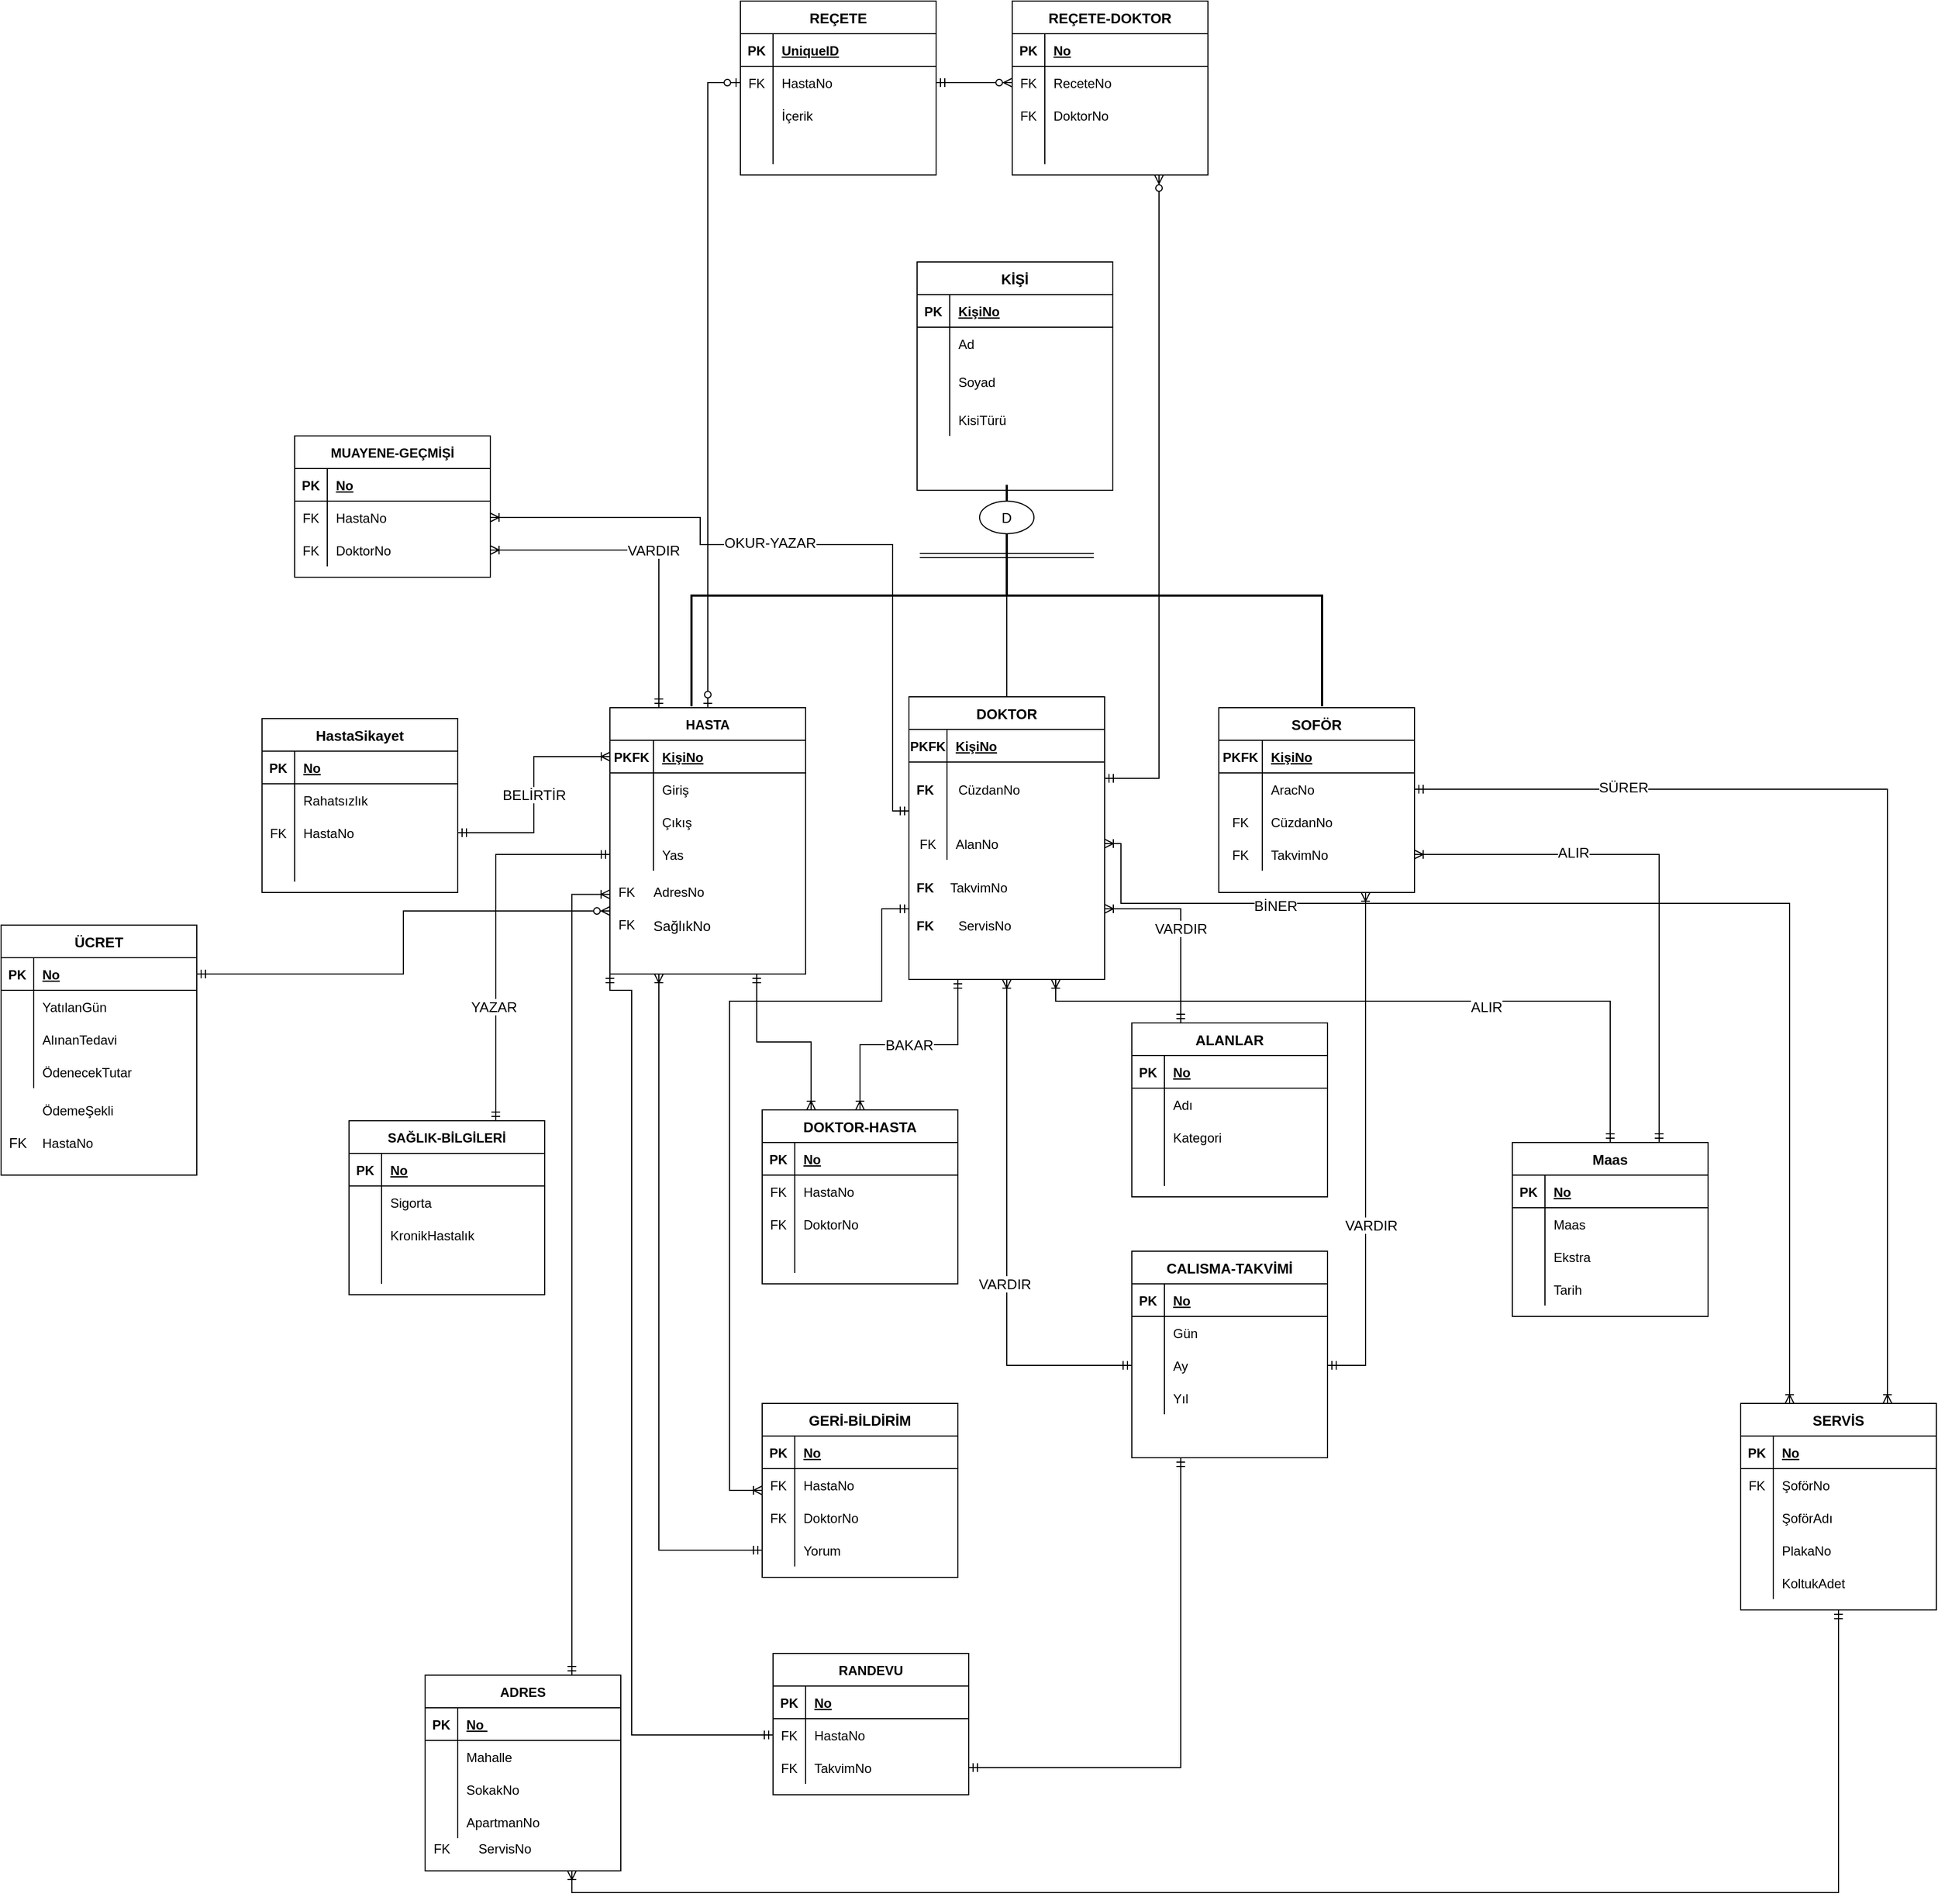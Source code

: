 <mxfile version="14.0.1" type="github">
  <diagram id="M1zv-RK6lK0hquUm6WDN" name="Page-1">
    <mxGraphModel dx="1380" dy="822" grid="1" gridSize="10" guides="1" tooltips="1" connect="1" arrows="1" fold="1" page="1" pageScale="1" pageWidth="5027" pageHeight="5069" math="0" shadow="0">
      <root>
        <mxCell id="0" />
        <mxCell id="1" parent="0" />
        <mxCell id="iCxR82LuGbeLRVv5gzeX-308" style="edgeStyle=orthogonalEdgeStyle;rounded=0;orthogonalLoop=1;jettySize=auto;html=1;exitX=0.75;exitY=1;exitDx=0;exitDy=0;entryX=0.25;entryY=0;entryDx=0;entryDy=0;startArrow=ERmandOne;startFill=0;endArrow=ERoneToMany;endFill=0;fontSize=13;" edge="1" parent="1" source="iCxR82LuGbeLRVv5gzeX-13" target="iCxR82LuGbeLRVv5gzeX-93">
          <mxGeometry relative="1" as="geometry" />
        </mxCell>
        <mxCell id="iCxR82LuGbeLRVv5gzeX-313" value="VARDIR" style="edgeStyle=orthogonalEdgeStyle;rounded=0;orthogonalLoop=1;jettySize=auto;html=1;exitX=0.25;exitY=0;exitDx=0;exitDy=0;entryX=1;entryY=0.5;entryDx=0;entryDy=0;startArrow=ERmandOne;startFill=0;endArrow=ERoneToMany;endFill=0;fontSize=13;" edge="1" parent="1" source="iCxR82LuGbeLRVv5gzeX-13" target="iCxR82LuGbeLRVv5gzeX-37">
          <mxGeometry relative="1" as="geometry" />
        </mxCell>
        <mxCell id="iCxR82LuGbeLRVv5gzeX-315" style="edgeStyle=orthogonalEdgeStyle;rounded=0;orthogonalLoop=1;jettySize=auto;html=1;exitX=0.25;exitY=1;exitDx=0;exitDy=0;startArrow=ERoneToMany;startFill=0;endArrow=ERmandOne;endFill=0;fontSize=13;" edge="1" parent="1" source="iCxR82LuGbeLRVv5gzeX-13" target="iCxR82LuGbeLRVv5gzeX-210">
          <mxGeometry relative="1" as="geometry" />
        </mxCell>
        <mxCell id="iCxR82LuGbeLRVv5gzeX-330" style="edgeStyle=orthogonalEdgeStyle;rounded=0;orthogonalLoop=1;jettySize=auto;html=1;exitX=0.5;exitY=0;exitDx=0;exitDy=0;startArrow=ERzeroToOne;startFill=1;endArrow=ERzeroToOne;endFill=1;fontSize=13;" edge="1" parent="1" source="iCxR82LuGbeLRVv5gzeX-13" target="iCxR82LuGbeLRVv5gzeX-240">
          <mxGeometry relative="1" as="geometry" />
        </mxCell>
        <mxCell id="iCxR82LuGbeLRVv5gzeX-13" value="HASTA" style="shape=table;startSize=30;container=1;collapsible=1;childLayout=tableLayout;fixedRows=1;rowLines=0;fontStyle=1;align=center;resizeLast=1;" vertex="1" parent="1">
          <mxGeometry x="980" y="810" width="180" height="245" as="geometry" />
        </mxCell>
        <mxCell id="iCxR82LuGbeLRVv5gzeX-14" value="" style="shape=partialRectangle;collapsible=0;dropTarget=0;pointerEvents=0;fillColor=none;top=0;left=0;bottom=1;right=0;points=[[0,0.5],[1,0.5]];portConstraint=eastwest;" vertex="1" parent="iCxR82LuGbeLRVv5gzeX-13">
          <mxGeometry y="30" width="180" height="30" as="geometry" />
        </mxCell>
        <mxCell id="iCxR82LuGbeLRVv5gzeX-15" value="PKFK" style="shape=partialRectangle;connectable=0;fillColor=none;top=0;left=0;bottom=0;right=0;fontStyle=1;overflow=hidden;" vertex="1" parent="iCxR82LuGbeLRVv5gzeX-14">
          <mxGeometry width="40" height="30" as="geometry" />
        </mxCell>
        <mxCell id="iCxR82LuGbeLRVv5gzeX-16" value="KişiNo" style="shape=partialRectangle;connectable=0;fillColor=none;top=0;left=0;bottom=0;right=0;align=left;spacingLeft=6;fontStyle=5;overflow=hidden;" vertex="1" parent="iCxR82LuGbeLRVv5gzeX-14">
          <mxGeometry x="40" width="140" height="30" as="geometry" />
        </mxCell>
        <mxCell id="iCxR82LuGbeLRVv5gzeX-17" value="" style="shape=partialRectangle;collapsible=0;dropTarget=0;pointerEvents=0;fillColor=none;top=0;left=0;bottom=0;right=0;points=[[0,0.5],[1,0.5]];portConstraint=eastwest;" vertex="1" parent="iCxR82LuGbeLRVv5gzeX-13">
          <mxGeometry y="60" width="180" height="30" as="geometry" />
        </mxCell>
        <mxCell id="iCxR82LuGbeLRVv5gzeX-18" value="" style="shape=partialRectangle;connectable=0;fillColor=none;top=0;left=0;bottom=0;right=0;editable=1;overflow=hidden;" vertex="1" parent="iCxR82LuGbeLRVv5gzeX-17">
          <mxGeometry width="40" height="30" as="geometry" />
        </mxCell>
        <mxCell id="iCxR82LuGbeLRVv5gzeX-19" value="Giriş" style="shape=partialRectangle;connectable=0;fillColor=none;top=0;left=0;bottom=0;right=0;align=left;spacingLeft=6;overflow=hidden;" vertex="1" parent="iCxR82LuGbeLRVv5gzeX-17">
          <mxGeometry x="40" width="140" height="30" as="geometry" />
        </mxCell>
        <mxCell id="iCxR82LuGbeLRVv5gzeX-20" value="" style="shape=partialRectangle;collapsible=0;dropTarget=0;pointerEvents=0;fillColor=none;top=0;left=0;bottom=0;right=0;points=[[0,0.5],[1,0.5]];portConstraint=eastwest;" vertex="1" parent="iCxR82LuGbeLRVv5gzeX-13">
          <mxGeometry y="90" width="180" height="30" as="geometry" />
        </mxCell>
        <mxCell id="iCxR82LuGbeLRVv5gzeX-21" value="" style="shape=partialRectangle;connectable=0;fillColor=none;top=0;left=0;bottom=0;right=0;editable=1;overflow=hidden;" vertex="1" parent="iCxR82LuGbeLRVv5gzeX-20">
          <mxGeometry width="40" height="30" as="geometry" />
        </mxCell>
        <mxCell id="iCxR82LuGbeLRVv5gzeX-22" value="Çıkış" style="shape=partialRectangle;connectable=0;fillColor=none;top=0;left=0;bottom=0;right=0;align=left;spacingLeft=6;overflow=hidden;" vertex="1" parent="iCxR82LuGbeLRVv5gzeX-20">
          <mxGeometry x="40" width="140" height="30" as="geometry" />
        </mxCell>
        <mxCell id="iCxR82LuGbeLRVv5gzeX-23" value="" style="shape=partialRectangle;collapsible=0;dropTarget=0;pointerEvents=0;fillColor=none;top=0;left=0;bottom=0;right=0;points=[[0,0.5],[1,0.5]];portConstraint=eastwest;" vertex="1" parent="iCxR82LuGbeLRVv5gzeX-13">
          <mxGeometry y="120" width="180" height="30" as="geometry" />
        </mxCell>
        <mxCell id="iCxR82LuGbeLRVv5gzeX-24" value="" style="shape=partialRectangle;connectable=0;fillColor=none;top=0;left=0;bottom=0;right=0;editable=1;overflow=hidden;" vertex="1" parent="iCxR82LuGbeLRVv5gzeX-23">
          <mxGeometry width="40" height="30" as="geometry" />
        </mxCell>
        <mxCell id="iCxR82LuGbeLRVv5gzeX-25" value="Yas" style="shape=partialRectangle;connectable=0;fillColor=none;top=0;left=0;bottom=0;right=0;align=left;spacingLeft=6;overflow=hidden;" vertex="1" parent="iCxR82LuGbeLRVv5gzeX-23">
          <mxGeometry x="40" width="140" height="30" as="geometry" />
        </mxCell>
        <mxCell id="iCxR82LuGbeLRVv5gzeX-27" value="SağlıkNo" style="shape=partialRectangle;connectable=0;fillColor=none;top=0;left=0;bottom=0;right=0;align=left;spacingLeft=6;overflow=hidden;spacing=4;fontSize=13;" vertex="1" parent="1">
          <mxGeometry x="1010" y="995" width="160" height="30" as="geometry" />
        </mxCell>
        <mxCell id="iCxR82LuGbeLRVv5gzeX-29" value="FK" style="text;html=1;align=center;verticalAlign=middle;resizable=0;points=[];autosize=1;" vertex="1" parent="1">
          <mxGeometry x="980" y="1000" width="30" height="20" as="geometry" />
        </mxCell>
        <mxCell id="iCxR82LuGbeLRVv5gzeX-30" value="MUAYENE-GEÇMİŞİ" style="shape=table;startSize=30;container=1;collapsible=1;childLayout=tableLayout;fixedRows=1;rowLines=0;fontStyle=1;align=center;resizeLast=1;" vertex="1" parent="1">
          <mxGeometry x="690" y="560" width="180" height="130" as="geometry" />
        </mxCell>
        <mxCell id="iCxR82LuGbeLRVv5gzeX-31" value="" style="shape=partialRectangle;collapsible=0;dropTarget=0;pointerEvents=0;fillColor=none;top=0;left=0;bottom=1;right=0;points=[[0,0.5],[1,0.5]];portConstraint=eastwest;" vertex="1" parent="iCxR82LuGbeLRVv5gzeX-30">
          <mxGeometry y="30" width="180" height="30" as="geometry" />
        </mxCell>
        <mxCell id="iCxR82LuGbeLRVv5gzeX-32" value="PK" style="shape=partialRectangle;connectable=0;fillColor=none;top=0;left=0;bottom=0;right=0;fontStyle=1;overflow=hidden;" vertex="1" parent="iCxR82LuGbeLRVv5gzeX-31">
          <mxGeometry width="30" height="30" as="geometry" />
        </mxCell>
        <mxCell id="iCxR82LuGbeLRVv5gzeX-33" value="No" style="shape=partialRectangle;connectable=0;fillColor=none;top=0;left=0;bottom=0;right=0;align=left;spacingLeft=6;fontStyle=5;overflow=hidden;" vertex="1" parent="iCxR82LuGbeLRVv5gzeX-31">
          <mxGeometry x="30" width="150" height="30" as="geometry" />
        </mxCell>
        <mxCell id="iCxR82LuGbeLRVv5gzeX-34" value="" style="shape=partialRectangle;collapsible=0;dropTarget=0;pointerEvents=0;fillColor=none;top=0;left=0;bottom=0;right=0;points=[[0,0.5],[1,0.5]];portConstraint=eastwest;" vertex="1" parent="iCxR82LuGbeLRVv5gzeX-30">
          <mxGeometry y="60" width="180" height="30" as="geometry" />
        </mxCell>
        <mxCell id="iCxR82LuGbeLRVv5gzeX-35" value="FK" style="shape=partialRectangle;connectable=0;fillColor=none;top=0;left=0;bottom=0;right=0;editable=1;overflow=hidden;" vertex="1" parent="iCxR82LuGbeLRVv5gzeX-34">
          <mxGeometry width="30" height="30" as="geometry" />
        </mxCell>
        <mxCell id="iCxR82LuGbeLRVv5gzeX-36" value="HastaNo" style="shape=partialRectangle;connectable=0;fillColor=none;top=0;left=0;bottom=0;right=0;align=left;spacingLeft=6;overflow=hidden;" vertex="1" parent="iCxR82LuGbeLRVv5gzeX-34">
          <mxGeometry x="30" width="150" height="30" as="geometry" />
        </mxCell>
        <mxCell id="iCxR82LuGbeLRVv5gzeX-37" value="" style="shape=partialRectangle;collapsible=0;dropTarget=0;pointerEvents=0;fillColor=none;top=0;left=0;bottom=0;right=0;points=[[0,0.5],[1,0.5]];portConstraint=eastwest;" vertex="1" parent="iCxR82LuGbeLRVv5gzeX-30">
          <mxGeometry y="90" width="180" height="30" as="geometry" />
        </mxCell>
        <mxCell id="iCxR82LuGbeLRVv5gzeX-38" value="FK" style="shape=partialRectangle;connectable=0;fillColor=none;top=0;left=0;bottom=0;right=0;editable=1;overflow=hidden;" vertex="1" parent="iCxR82LuGbeLRVv5gzeX-37">
          <mxGeometry width="30" height="30" as="geometry" />
        </mxCell>
        <mxCell id="iCxR82LuGbeLRVv5gzeX-39" value="DoktorNo" style="shape=partialRectangle;connectable=0;fillColor=none;top=0;left=0;bottom=0;right=0;align=left;spacingLeft=6;overflow=hidden;" vertex="1" parent="iCxR82LuGbeLRVv5gzeX-37">
          <mxGeometry x="30" width="150" height="30" as="geometry" />
        </mxCell>
        <mxCell id="iCxR82LuGbeLRVv5gzeX-334" style="edgeStyle=orthogonalEdgeStyle;rounded=0;orthogonalLoop=1;jettySize=auto;html=1;exitX=0.75;exitY=0;exitDx=0;exitDy=0;entryX=-0.005;entryY=0.586;entryDx=0;entryDy=0;entryPerimeter=0;startArrow=ERmandOne;startFill=0;endArrow=ERoneToMany;endFill=0;fontSize=13;" edge="1" parent="1" source="iCxR82LuGbeLRVv5gzeX-45" target="iCxR82LuGbeLRVv5gzeX-90">
          <mxGeometry relative="1" as="geometry" />
        </mxCell>
        <mxCell id="iCxR82LuGbeLRVv5gzeX-335" style="edgeStyle=orthogonalEdgeStyle;rounded=0;orthogonalLoop=1;jettySize=auto;html=1;exitX=0.75;exitY=1;exitDx=0;exitDy=0;entryX=0.5;entryY=1;entryDx=0;entryDy=0;startArrow=ERoneToMany;startFill=0;endArrow=ERmandOne;endFill=0;fontSize=13;" edge="1" parent="1" source="iCxR82LuGbeLRVv5gzeX-45" target="iCxR82LuGbeLRVv5gzeX-155">
          <mxGeometry relative="1" as="geometry" />
        </mxCell>
        <mxCell id="iCxR82LuGbeLRVv5gzeX-45" value="ADRES" style="shape=table;startSize=30;container=1;collapsible=1;childLayout=tableLayout;fixedRows=1;rowLines=0;fontStyle=1;align=center;resizeLast=1;" vertex="1" parent="1">
          <mxGeometry x="810" y="1700" width="180" height="180" as="geometry" />
        </mxCell>
        <mxCell id="iCxR82LuGbeLRVv5gzeX-46" value="" style="shape=partialRectangle;collapsible=0;dropTarget=0;pointerEvents=0;fillColor=none;top=0;left=0;bottom=1;right=0;points=[[0,0.5],[1,0.5]];portConstraint=eastwest;" vertex="1" parent="iCxR82LuGbeLRVv5gzeX-45">
          <mxGeometry y="30" width="180" height="30" as="geometry" />
        </mxCell>
        <mxCell id="iCxR82LuGbeLRVv5gzeX-47" value="PK" style="shape=partialRectangle;connectable=0;fillColor=none;top=0;left=0;bottom=0;right=0;fontStyle=1;overflow=hidden;" vertex="1" parent="iCxR82LuGbeLRVv5gzeX-46">
          <mxGeometry width="30" height="30" as="geometry" />
        </mxCell>
        <mxCell id="iCxR82LuGbeLRVv5gzeX-48" value="No " style="shape=partialRectangle;connectable=0;fillColor=none;top=0;left=0;bottom=0;right=0;align=left;spacingLeft=6;fontStyle=5;overflow=hidden;" vertex="1" parent="iCxR82LuGbeLRVv5gzeX-46">
          <mxGeometry x="30" width="150" height="30" as="geometry" />
        </mxCell>
        <mxCell id="iCxR82LuGbeLRVv5gzeX-49" value="" style="shape=partialRectangle;collapsible=0;dropTarget=0;pointerEvents=0;fillColor=none;top=0;left=0;bottom=0;right=0;points=[[0,0.5],[1,0.5]];portConstraint=eastwest;" vertex="1" parent="iCxR82LuGbeLRVv5gzeX-45">
          <mxGeometry y="60" width="180" height="30" as="geometry" />
        </mxCell>
        <mxCell id="iCxR82LuGbeLRVv5gzeX-50" value="" style="shape=partialRectangle;connectable=0;fillColor=none;top=0;left=0;bottom=0;right=0;editable=1;overflow=hidden;" vertex="1" parent="iCxR82LuGbeLRVv5gzeX-49">
          <mxGeometry width="30" height="30" as="geometry" />
        </mxCell>
        <mxCell id="iCxR82LuGbeLRVv5gzeX-51" value="Mahalle" style="shape=partialRectangle;connectable=0;fillColor=none;top=0;left=0;bottom=0;right=0;align=left;spacingLeft=6;overflow=hidden;" vertex="1" parent="iCxR82LuGbeLRVv5gzeX-49">
          <mxGeometry x="30" width="150" height="30" as="geometry" />
        </mxCell>
        <mxCell id="iCxR82LuGbeLRVv5gzeX-52" value="" style="shape=partialRectangle;collapsible=0;dropTarget=0;pointerEvents=0;fillColor=none;top=0;left=0;bottom=0;right=0;points=[[0,0.5],[1,0.5]];portConstraint=eastwest;" vertex="1" parent="iCxR82LuGbeLRVv5gzeX-45">
          <mxGeometry y="90" width="180" height="30" as="geometry" />
        </mxCell>
        <mxCell id="iCxR82LuGbeLRVv5gzeX-53" value="" style="shape=partialRectangle;connectable=0;fillColor=none;top=0;left=0;bottom=0;right=0;editable=1;overflow=hidden;" vertex="1" parent="iCxR82LuGbeLRVv5gzeX-52">
          <mxGeometry width="30" height="30" as="geometry" />
        </mxCell>
        <mxCell id="iCxR82LuGbeLRVv5gzeX-54" value="SokakNo" style="shape=partialRectangle;connectable=0;fillColor=none;top=0;left=0;bottom=0;right=0;align=left;spacingLeft=6;overflow=hidden;" vertex="1" parent="iCxR82LuGbeLRVv5gzeX-52">
          <mxGeometry x="30" width="150" height="30" as="geometry" />
        </mxCell>
        <mxCell id="iCxR82LuGbeLRVv5gzeX-55" value="" style="shape=partialRectangle;collapsible=0;dropTarget=0;pointerEvents=0;fillColor=none;top=0;left=0;bottom=0;right=0;points=[[0,0.5],[1,0.5]];portConstraint=eastwest;" vertex="1" parent="iCxR82LuGbeLRVv5gzeX-45">
          <mxGeometry y="120" width="180" height="30" as="geometry" />
        </mxCell>
        <mxCell id="iCxR82LuGbeLRVv5gzeX-56" value="" style="shape=partialRectangle;connectable=0;fillColor=none;top=0;left=0;bottom=0;right=0;editable=1;overflow=hidden;" vertex="1" parent="iCxR82LuGbeLRVv5gzeX-55">
          <mxGeometry width="30" height="30" as="geometry" />
        </mxCell>
        <mxCell id="iCxR82LuGbeLRVv5gzeX-57" value="ApartmanNo" style="shape=partialRectangle;connectable=0;fillColor=none;top=0;left=0;bottom=0;right=0;align=left;spacingLeft=6;overflow=hidden;" vertex="1" parent="iCxR82LuGbeLRVv5gzeX-55">
          <mxGeometry x="30" width="150" height="30" as="geometry" />
        </mxCell>
        <mxCell id="iCxR82LuGbeLRVv5gzeX-58" value="FK" style="text;html=1;align=center;verticalAlign=middle;resizable=0;points=[];autosize=1;" vertex="1" parent="1">
          <mxGeometry x="810" y="1850" width="30" height="20" as="geometry" />
        </mxCell>
        <mxCell id="iCxR82LuGbeLRVv5gzeX-59" value="ServisNo" style="text;html=1;align=center;verticalAlign=middle;resizable=0;points=[];autosize=1;" vertex="1" parent="1">
          <mxGeometry x="853" y="1850" width="60" height="20" as="geometry" />
        </mxCell>
        <mxCell id="iCxR82LuGbeLRVv5gzeX-61" value="RANDEVU" style="shape=table;startSize=30;container=1;collapsible=1;childLayout=tableLayout;fixedRows=1;rowLines=0;fontStyle=1;align=center;resizeLast=1;" vertex="1" parent="1">
          <mxGeometry x="1130" y="1680" width="180" height="130" as="geometry" />
        </mxCell>
        <mxCell id="iCxR82LuGbeLRVv5gzeX-62" value="" style="shape=partialRectangle;collapsible=0;dropTarget=0;pointerEvents=0;fillColor=none;top=0;left=0;bottom=1;right=0;points=[[0,0.5],[1,0.5]];portConstraint=eastwest;" vertex="1" parent="iCxR82LuGbeLRVv5gzeX-61">
          <mxGeometry y="30" width="180" height="30" as="geometry" />
        </mxCell>
        <mxCell id="iCxR82LuGbeLRVv5gzeX-63" value="PK" style="shape=partialRectangle;connectable=0;fillColor=none;top=0;left=0;bottom=0;right=0;fontStyle=1;overflow=hidden;" vertex="1" parent="iCxR82LuGbeLRVv5gzeX-62">
          <mxGeometry width="30" height="30" as="geometry" />
        </mxCell>
        <mxCell id="iCxR82LuGbeLRVv5gzeX-64" value="No" style="shape=partialRectangle;connectable=0;fillColor=none;top=0;left=0;bottom=0;right=0;align=left;spacingLeft=6;fontStyle=5;overflow=hidden;" vertex="1" parent="iCxR82LuGbeLRVv5gzeX-62">
          <mxGeometry x="30" width="150" height="30" as="geometry" />
        </mxCell>
        <mxCell id="iCxR82LuGbeLRVv5gzeX-65" value="" style="shape=partialRectangle;collapsible=0;dropTarget=0;pointerEvents=0;fillColor=none;top=0;left=0;bottom=0;right=0;points=[[0,0.5],[1,0.5]];portConstraint=eastwest;" vertex="1" parent="iCxR82LuGbeLRVv5gzeX-61">
          <mxGeometry y="60" width="180" height="30" as="geometry" />
        </mxCell>
        <mxCell id="iCxR82LuGbeLRVv5gzeX-66" value="FK" style="shape=partialRectangle;connectable=0;fillColor=none;top=0;left=0;bottom=0;right=0;editable=1;overflow=hidden;" vertex="1" parent="iCxR82LuGbeLRVv5gzeX-65">
          <mxGeometry width="30" height="30" as="geometry" />
        </mxCell>
        <mxCell id="iCxR82LuGbeLRVv5gzeX-67" value="HastaNo" style="shape=partialRectangle;connectable=0;fillColor=none;top=0;left=0;bottom=0;right=0;align=left;spacingLeft=6;overflow=hidden;" vertex="1" parent="iCxR82LuGbeLRVv5gzeX-65">
          <mxGeometry x="30" width="150" height="30" as="geometry" />
        </mxCell>
        <mxCell id="iCxR82LuGbeLRVv5gzeX-68" value="" style="shape=partialRectangle;collapsible=0;dropTarget=0;pointerEvents=0;fillColor=none;top=0;left=0;bottom=0;right=0;points=[[0,0.5],[1,0.5]];portConstraint=eastwest;" vertex="1" parent="iCxR82LuGbeLRVv5gzeX-61">
          <mxGeometry y="90" width="180" height="30" as="geometry" />
        </mxCell>
        <mxCell id="iCxR82LuGbeLRVv5gzeX-69" value="FK" style="shape=partialRectangle;connectable=0;fillColor=none;top=0;left=0;bottom=0;right=0;editable=1;overflow=hidden;" vertex="1" parent="iCxR82LuGbeLRVv5gzeX-68">
          <mxGeometry width="30" height="30" as="geometry" />
        </mxCell>
        <mxCell id="iCxR82LuGbeLRVv5gzeX-70" value="TakvimNo" style="shape=partialRectangle;connectable=0;fillColor=none;top=0;left=0;bottom=0;right=0;align=left;spacingLeft=6;overflow=hidden;" vertex="1" parent="iCxR82LuGbeLRVv5gzeX-68">
          <mxGeometry x="30" width="150" height="30" as="geometry" />
        </mxCell>
        <mxCell id="iCxR82LuGbeLRVv5gzeX-76" value="SAĞLIK-BİLGİLERİ" style="shape=table;startSize=30;container=1;collapsible=1;childLayout=tableLayout;fixedRows=1;rowLines=0;fontStyle=1;align=center;resizeLast=1;" vertex="1" parent="1">
          <mxGeometry x="740" y="1190" width="180" height="160" as="geometry" />
        </mxCell>
        <mxCell id="iCxR82LuGbeLRVv5gzeX-77" value="" style="shape=partialRectangle;collapsible=0;dropTarget=0;pointerEvents=0;fillColor=none;top=0;left=0;bottom=1;right=0;points=[[0,0.5],[1,0.5]];portConstraint=eastwest;" vertex="1" parent="iCxR82LuGbeLRVv5gzeX-76">
          <mxGeometry y="30" width="180" height="30" as="geometry" />
        </mxCell>
        <mxCell id="iCxR82LuGbeLRVv5gzeX-78" value="PK" style="shape=partialRectangle;connectable=0;fillColor=none;top=0;left=0;bottom=0;right=0;fontStyle=1;overflow=hidden;" vertex="1" parent="iCxR82LuGbeLRVv5gzeX-77">
          <mxGeometry width="30" height="30" as="geometry" />
        </mxCell>
        <mxCell id="iCxR82LuGbeLRVv5gzeX-79" value="No" style="shape=partialRectangle;connectable=0;fillColor=none;top=0;left=0;bottom=0;right=0;align=left;spacingLeft=6;fontStyle=5;overflow=hidden;" vertex="1" parent="iCxR82LuGbeLRVv5gzeX-77">
          <mxGeometry x="30" width="150" height="30" as="geometry" />
        </mxCell>
        <mxCell id="iCxR82LuGbeLRVv5gzeX-80" value="" style="shape=partialRectangle;collapsible=0;dropTarget=0;pointerEvents=0;fillColor=none;top=0;left=0;bottom=0;right=0;points=[[0,0.5],[1,0.5]];portConstraint=eastwest;" vertex="1" parent="iCxR82LuGbeLRVv5gzeX-76">
          <mxGeometry y="60" width="180" height="30" as="geometry" />
        </mxCell>
        <mxCell id="iCxR82LuGbeLRVv5gzeX-81" value="" style="shape=partialRectangle;connectable=0;fillColor=none;top=0;left=0;bottom=0;right=0;editable=1;overflow=hidden;" vertex="1" parent="iCxR82LuGbeLRVv5gzeX-80">
          <mxGeometry width="30" height="30" as="geometry" />
        </mxCell>
        <mxCell id="iCxR82LuGbeLRVv5gzeX-82" value="Sigorta" style="shape=partialRectangle;connectable=0;fillColor=none;top=0;left=0;bottom=0;right=0;align=left;spacingLeft=6;overflow=hidden;" vertex="1" parent="iCxR82LuGbeLRVv5gzeX-80">
          <mxGeometry x="30" width="150" height="30" as="geometry" />
        </mxCell>
        <mxCell id="iCxR82LuGbeLRVv5gzeX-83" value="" style="shape=partialRectangle;collapsible=0;dropTarget=0;pointerEvents=0;fillColor=none;top=0;left=0;bottom=0;right=0;points=[[0,0.5],[1,0.5]];portConstraint=eastwest;" vertex="1" parent="iCxR82LuGbeLRVv5gzeX-76">
          <mxGeometry y="90" width="180" height="30" as="geometry" />
        </mxCell>
        <mxCell id="iCxR82LuGbeLRVv5gzeX-84" value="" style="shape=partialRectangle;connectable=0;fillColor=none;top=0;left=0;bottom=0;right=0;editable=1;overflow=hidden;" vertex="1" parent="iCxR82LuGbeLRVv5gzeX-83">
          <mxGeometry width="30" height="30" as="geometry" />
        </mxCell>
        <mxCell id="iCxR82LuGbeLRVv5gzeX-85" value="KronikHastalık" style="shape=partialRectangle;connectable=0;fillColor=none;top=0;left=0;bottom=0;right=0;align=left;spacingLeft=6;overflow=hidden;" vertex="1" parent="iCxR82LuGbeLRVv5gzeX-83">
          <mxGeometry x="30" width="150" height="30" as="geometry" />
        </mxCell>
        <mxCell id="iCxR82LuGbeLRVv5gzeX-86" value="" style="shape=partialRectangle;collapsible=0;dropTarget=0;pointerEvents=0;fillColor=none;top=0;left=0;bottom=0;right=0;points=[[0,0.5],[1,0.5]];portConstraint=eastwest;" vertex="1" parent="iCxR82LuGbeLRVv5gzeX-76">
          <mxGeometry y="120" width="180" height="30" as="geometry" />
        </mxCell>
        <mxCell id="iCxR82LuGbeLRVv5gzeX-87" value="" style="shape=partialRectangle;connectable=0;fillColor=none;top=0;left=0;bottom=0;right=0;editable=1;overflow=hidden;" vertex="1" parent="iCxR82LuGbeLRVv5gzeX-86">
          <mxGeometry width="30" height="30" as="geometry" />
        </mxCell>
        <mxCell id="iCxR82LuGbeLRVv5gzeX-88" value="" style="shape=partialRectangle;connectable=0;fillColor=none;top=0;left=0;bottom=0;right=0;align=left;spacingLeft=6;overflow=hidden;" vertex="1" parent="iCxR82LuGbeLRVv5gzeX-86">
          <mxGeometry x="30" width="150" height="30" as="geometry" />
        </mxCell>
        <mxCell id="iCxR82LuGbeLRVv5gzeX-90" value="FK" style="text;html=1;align=center;verticalAlign=middle;resizable=0;points=[];autosize=1;" vertex="1" parent="1">
          <mxGeometry x="980" y="970" width="30" height="20" as="geometry" />
        </mxCell>
        <mxCell id="iCxR82LuGbeLRVv5gzeX-91" value="AdresNo" style="text;html=1;align=center;verticalAlign=middle;resizable=0;points=[];autosize=1;" vertex="1" parent="1">
          <mxGeometry x="1013" y="970" width="60" height="20" as="geometry" />
        </mxCell>
        <mxCell id="iCxR82LuGbeLRVv5gzeX-93" value="DOKTOR-HASTA" style="shape=table;startSize=30;container=1;collapsible=1;childLayout=tableLayout;fixedRows=1;rowLines=0;fontStyle=1;align=center;resizeLast=1;fontSize=13;" vertex="1" parent="1">
          <mxGeometry x="1120" y="1180" width="180" height="160" as="geometry" />
        </mxCell>
        <mxCell id="iCxR82LuGbeLRVv5gzeX-94" value="" style="shape=partialRectangle;collapsible=0;dropTarget=0;pointerEvents=0;fillColor=none;top=0;left=0;bottom=1;right=0;points=[[0,0.5],[1,0.5]];portConstraint=eastwest;" vertex="1" parent="iCxR82LuGbeLRVv5gzeX-93">
          <mxGeometry y="30" width="180" height="30" as="geometry" />
        </mxCell>
        <mxCell id="iCxR82LuGbeLRVv5gzeX-95" value="PK" style="shape=partialRectangle;connectable=0;fillColor=none;top=0;left=0;bottom=0;right=0;fontStyle=1;overflow=hidden;" vertex="1" parent="iCxR82LuGbeLRVv5gzeX-94">
          <mxGeometry width="30" height="30" as="geometry" />
        </mxCell>
        <mxCell id="iCxR82LuGbeLRVv5gzeX-96" value="No" style="shape=partialRectangle;connectable=0;fillColor=none;top=0;left=0;bottom=0;right=0;align=left;spacingLeft=6;fontStyle=5;overflow=hidden;" vertex="1" parent="iCxR82LuGbeLRVv5gzeX-94">
          <mxGeometry x="30" width="150" height="30" as="geometry" />
        </mxCell>
        <mxCell id="iCxR82LuGbeLRVv5gzeX-97" value="" style="shape=partialRectangle;collapsible=0;dropTarget=0;pointerEvents=0;fillColor=none;top=0;left=0;bottom=0;right=0;points=[[0,0.5],[1,0.5]];portConstraint=eastwest;" vertex="1" parent="iCxR82LuGbeLRVv5gzeX-93">
          <mxGeometry y="60" width="180" height="30" as="geometry" />
        </mxCell>
        <mxCell id="iCxR82LuGbeLRVv5gzeX-98" value="FK" style="shape=partialRectangle;connectable=0;fillColor=none;top=0;left=0;bottom=0;right=0;editable=1;overflow=hidden;" vertex="1" parent="iCxR82LuGbeLRVv5gzeX-97">
          <mxGeometry width="30" height="30" as="geometry" />
        </mxCell>
        <mxCell id="iCxR82LuGbeLRVv5gzeX-99" value="HastaNo" style="shape=partialRectangle;connectable=0;fillColor=none;top=0;left=0;bottom=0;right=0;align=left;spacingLeft=6;overflow=hidden;" vertex="1" parent="iCxR82LuGbeLRVv5gzeX-97">
          <mxGeometry x="30" width="150" height="30" as="geometry" />
        </mxCell>
        <mxCell id="iCxR82LuGbeLRVv5gzeX-100" value="" style="shape=partialRectangle;collapsible=0;dropTarget=0;pointerEvents=0;fillColor=none;top=0;left=0;bottom=0;right=0;points=[[0,0.5],[1,0.5]];portConstraint=eastwest;" vertex="1" parent="iCxR82LuGbeLRVv5gzeX-93">
          <mxGeometry y="90" width="180" height="30" as="geometry" />
        </mxCell>
        <mxCell id="iCxR82LuGbeLRVv5gzeX-101" value="FK" style="shape=partialRectangle;connectable=0;fillColor=none;top=0;left=0;bottom=0;right=0;editable=1;overflow=hidden;" vertex="1" parent="iCxR82LuGbeLRVv5gzeX-100">
          <mxGeometry width="30" height="30" as="geometry" />
        </mxCell>
        <mxCell id="iCxR82LuGbeLRVv5gzeX-102" value="DoktorNo" style="shape=partialRectangle;connectable=0;fillColor=none;top=0;left=0;bottom=0;right=0;align=left;spacingLeft=6;overflow=hidden;" vertex="1" parent="iCxR82LuGbeLRVv5gzeX-100">
          <mxGeometry x="30" width="150" height="30" as="geometry" />
        </mxCell>
        <mxCell id="iCxR82LuGbeLRVv5gzeX-103" value="" style="shape=partialRectangle;collapsible=0;dropTarget=0;pointerEvents=0;fillColor=none;top=0;left=0;bottom=0;right=0;points=[[0,0.5],[1,0.5]];portConstraint=eastwest;" vertex="1" parent="iCxR82LuGbeLRVv5gzeX-93">
          <mxGeometry y="120" width="180" height="30" as="geometry" />
        </mxCell>
        <mxCell id="iCxR82LuGbeLRVv5gzeX-104" value="" style="shape=partialRectangle;connectable=0;fillColor=none;top=0;left=0;bottom=0;right=0;editable=1;overflow=hidden;" vertex="1" parent="iCxR82LuGbeLRVv5gzeX-103">
          <mxGeometry width="30" height="30" as="geometry" />
        </mxCell>
        <mxCell id="iCxR82LuGbeLRVv5gzeX-105" value="" style="shape=partialRectangle;connectable=0;fillColor=none;top=0;left=0;bottom=0;right=0;align=left;spacingLeft=6;overflow=hidden;" vertex="1" parent="iCxR82LuGbeLRVv5gzeX-103">
          <mxGeometry x="30" width="150" height="30" as="geometry" />
        </mxCell>
        <mxCell id="iCxR82LuGbeLRVv5gzeX-120" value="CüzdanNo" style="shape=partialRectangle;connectable=0;fillColor=none;top=0;left=0;bottom=0;right=0;align=left;spacingLeft=6;overflow=hidden;" vertex="1" parent="1">
          <mxGeometry x="1292.5" y="870" width="150" height="30" as="geometry" />
        </mxCell>
        <mxCell id="iCxR82LuGbeLRVv5gzeX-121" value="TakvimNo" style="shape=partialRectangle;connectable=0;fillColor=none;top=0;left=0;bottom=0;right=0;align=left;spacingLeft=6;overflow=hidden;" vertex="1" parent="1">
          <mxGeometry x="1285" y="960" width="150" height="30" as="geometry" />
        </mxCell>
        <mxCell id="iCxR82LuGbeLRVv5gzeX-122" value="ServisNo" style="shape=partialRectangle;connectable=0;fillColor=none;top=0;left=0;bottom=0;right=0;align=left;spacingLeft=6;overflow=hidden;" vertex="1" parent="1">
          <mxGeometry x="1292.5" y="995" width="150" height="30" as="geometry" />
        </mxCell>
        <mxCell id="iCxR82LuGbeLRVv5gzeX-127" value="ALANLAR" style="shape=table;startSize=30;container=1;collapsible=1;childLayout=tableLayout;fixedRows=1;rowLines=0;fontStyle=1;align=center;resizeLast=1;fontSize=13;" vertex="1" parent="1">
          <mxGeometry x="1460" y="1100" width="180" height="160" as="geometry" />
        </mxCell>
        <mxCell id="iCxR82LuGbeLRVv5gzeX-128" value="" style="shape=partialRectangle;collapsible=0;dropTarget=0;pointerEvents=0;fillColor=none;top=0;left=0;bottom=1;right=0;points=[[0,0.5],[1,0.5]];portConstraint=eastwest;" vertex="1" parent="iCxR82LuGbeLRVv5gzeX-127">
          <mxGeometry y="30" width="180" height="30" as="geometry" />
        </mxCell>
        <mxCell id="iCxR82LuGbeLRVv5gzeX-129" value="PK" style="shape=partialRectangle;connectable=0;fillColor=none;top=0;left=0;bottom=0;right=0;fontStyle=1;overflow=hidden;" vertex="1" parent="iCxR82LuGbeLRVv5gzeX-128">
          <mxGeometry width="30" height="30" as="geometry" />
        </mxCell>
        <mxCell id="iCxR82LuGbeLRVv5gzeX-130" value="No" style="shape=partialRectangle;connectable=0;fillColor=none;top=0;left=0;bottom=0;right=0;align=left;spacingLeft=6;fontStyle=5;overflow=hidden;" vertex="1" parent="iCxR82LuGbeLRVv5gzeX-128">
          <mxGeometry x="30" width="150" height="30" as="geometry" />
        </mxCell>
        <mxCell id="iCxR82LuGbeLRVv5gzeX-131" value="" style="shape=partialRectangle;collapsible=0;dropTarget=0;pointerEvents=0;fillColor=none;top=0;left=0;bottom=0;right=0;points=[[0,0.5],[1,0.5]];portConstraint=eastwest;" vertex="1" parent="iCxR82LuGbeLRVv5gzeX-127">
          <mxGeometry y="60" width="180" height="30" as="geometry" />
        </mxCell>
        <mxCell id="iCxR82LuGbeLRVv5gzeX-132" value="" style="shape=partialRectangle;connectable=0;fillColor=none;top=0;left=0;bottom=0;right=0;editable=1;overflow=hidden;" vertex="1" parent="iCxR82LuGbeLRVv5gzeX-131">
          <mxGeometry width="30" height="30" as="geometry" />
        </mxCell>
        <mxCell id="iCxR82LuGbeLRVv5gzeX-133" value="Adı" style="shape=partialRectangle;connectable=0;fillColor=none;top=0;left=0;bottom=0;right=0;align=left;spacingLeft=6;overflow=hidden;" vertex="1" parent="iCxR82LuGbeLRVv5gzeX-131">
          <mxGeometry x="30" width="150" height="30" as="geometry" />
        </mxCell>
        <mxCell id="iCxR82LuGbeLRVv5gzeX-134" value="" style="shape=partialRectangle;collapsible=0;dropTarget=0;pointerEvents=0;fillColor=none;top=0;left=0;bottom=0;right=0;points=[[0,0.5],[1,0.5]];portConstraint=eastwest;" vertex="1" parent="iCxR82LuGbeLRVv5gzeX-127">
          <mxGeometry y="90" width="180" height="30" as="geometry" />
        </mxCell>
        <mxCell id="iCxR82LuGbeLRVv5gzeX-135" value="" style="shape=partialRectangle;connectable=0;fillColor=none;top=0;left=0;bottom=0;right=0;editable=1;overflow=hidden;" vertex="1" parent="iCxR82LuGbeLRVv5gzeX-134">
          <mxGeometry width="30" height="30" as="geometry" />
        </mxCell>
        <mxCell id="iCxR82LuGbeLRVv5gzeX-136" value="Kategori" style="shape=partialRectangle;connectable=0;fillColor=none;top=0;left=0;bottom=0;right=0;align=left;spacingLeft=6;overflow=hidden;" vertex="1" parent="iCxR82LuGbeLRVv5gzeX-134">
          <mxGeometry x="30" width="150" height="30" as="geometry" />
        </mxCell>
        <mxCell id="iCxR82LuGbeLRVv5gzeX-137" value="" style="shape=partialRectangle;collapsible=0;dropTarget=0;pointerEvents=0;fillColor=none;top=0;left=0;bottom=0;right=0;points=[[0,0.5],[1,0.5]];portConstraint=eastwest;" vertex="1" parent="iCxR82LuGbeLRVv5gzeX-127">
          <mxGeometry y="120" width="180" height="30" as="geometry" />
        </mxCell>
        <mxCell id="iCxR82LuGbeLRVv5gzeX-138" value="" style="shape=partialRectangle;connectable=0;fillColor=none;top=0;left=0;bottom=0;right=0;editable=1;overflow=hidden;" vertex="1" parent="iCxR82LuGbeLRVv5gzeX-137">
          <mxGeometry width="30" height="30" as="geometry" />
        </mxCell>
        <mxCell id="iCxR82LuGbeLRVv5gzeX-139" value="" style="shape=partialRectangle;connectable=0;fillColor=none;top=0;left=0;bottom=0;right=0;align=left;spacingLeft=6;overflow=hidden;" vertex="1" parent="iCxR82LuGbeLRVv5gzeX-137">
          <mxGeometry x="30" width="150" height="30" as="geometry" />
        </mxCell>
        <mxCell id="iCxR82LuGbeLRVv5gzeX-140" value="Maas" style="shape=table;startSize=30;container=1;collapsible=1;childLayout=tableLayout;fixedRows=1;rowLines=0;fontStyle=1;align=center;resizeLast=1;fontSize=13;" vertex="1" parent="1">
          <mxGeometry x="1810" y="1210" width="180" height="160" as="geometry" />
        </mxCell>
        <mxCell id="iCxR82LuGbeLRVv5gzeX-141" value="" style="shape=partialRectangle;collapsible=0;dropTarget=0;pointerEvents=0;fillColor=none;top=0;left=0;bottom=1;right=0;points=[[0,0.5],[1,0.5]];portConstraint=eastwest;" vertex="1" parent="iCxR82LuGbeLRVv5gzeX-140">
          <mxGeometry y="30" width="180" height="30" as="geometry" />
        </mxCell>
        <mxCell id="iCxR82LuGbeLRVv5gzeX-142" value="PK" style="shape=partialRectangle;connectable=0;fillColor=none;top=0;left=0;bottom=0;right=0;fontStyle=1;overflow=hidden;" vertex="1" parent="iCxR82LuGbeLRVv5gzeX-141">
          <mxGeometry width="30" height="30" as="geometry" />
        </mxCell>
        <mxCell id="iCxR82LuGbeLRVv5gzeX-143" value="No" style="shape=partialRectangle;connectable=0;fillColor=none;top=0;left=0;bottom=0;right=0;align=left;spacingLeft=6;fontStyle=5;overflow=hidden;" vertex="1" parent="iCxR82LuGbeLRVv5gzeX-141">
          <mxGeometry x="30" width="150" height="30" as="geometry" />
        </mxCell>
        <mxCell id="iCxR82LuGbeLRVv5gzeX-144" value="" style="shape=partialRectangle;collapsible=0;dropTarget=0;pointerEvents=0;fillColor=none;top=0;left=0;bottom=0;right=0;points=[[0,0.5],[1,0.5]];portConstraint=eastwest;" vertex="1" parent="iCxR82LuGbeLRVv5gzeX-140">
          <mxGeometry y="60" width="180" height="30" as="geometry" />
        </mxCell>
        <mxCell id="iCxR82LuGbeLRVv5gzeX-145" value="" style="shape=partialRectangle;connectable=0;fillColor=none;top=0;left=0;bottom=0;right=0;editable=1;overflow=hidden;" vertex="1" parent="iCxR82LuGbeLRVv5gzeX-144">
          <mxGeometry width="30" height="30" as="geometry" />
        </mxCell>
        <mxCell id="iCxR82LuGbeLRVv5gzeX-146" value="Maas" style="shape=partialRectangle;connectable=0;fillColor=none;top=0;left=0;bottom=0;right=0;align=left;spacingLeft=6;overflow=hidden;" vertex="1" parent="iCxR82LuGbeLRVv5gzeX-144">
          <mxGeometry x="30" width="150" height="30" as="geometry" />
        </mxCell>
        <mxCell id="iCxR82LuGbeLRVv5gzeX-147" value="" style="shape=partialRectangle;collapsible=0;dropTarget=0;pointerEvents=0;fillColor=none;top=0;left=0;bottom=0;right=0;points=[[0,0.5],[1,0.5]];portConstraint=eastwest;" vertex="1" parent="iCxR82LuGbeLRVv5gzeX-140">
          <mxGeometry y="90" width="180" height="30" as="geometry" />
        </mxCell>
        <mxCell id="iCxR82LuGbeLRVv5gzeX-148" value="" style="shape=partialRectangle;connectable=0;fillColor=none;top=0;left=0;bottom=0;right=0;editable=1;overflow=hidden;" vertex="1" parent="iCxR82LuGbeLRVv5gzeX-147">
          <mxGeometry width="30" height="30" as="geometry" />
        </mxCell>
        <mxCell id="iCxR82LuGbeLRVv5gzeX-149" value="Ekstra" style="shape=partialRectangle;connectable=0;fillColor=none;top=0;left=0;bottom=0;right=0;align=left;spacingLeft=6;overflow=hidden;" vertex="1" parent="iCxR82LuGbeLRVv5gzeX-147">
          <mxGeometry x="30" width="150" height="30" as="geometry" />
        </mxCell>
        <mxCell id="iCxR82LuGbeLRVv5gzeX-150" value="" style="shape=partialRectangle;collapsible=0;dropTarget=0;pointerEvents=0;fillColor=none;top=0;left=0;bottom=0;right=0;points=[[0,0.5],[1,0.5]];portConstraint=eastwest;" vertex="1" parent="iCxR82LuGbeLRVv5gzeX-140">
          <mxGeometry y="120" width="180" height="30" as="geometry" />
        </mxCell>
        <mxCell id="iCxR82LuGbeLRVv5gzeX-151" value="" style="shape=partialRectangle;connectable=0;fillColor=none;top=0;left=0;bottom=0;right=0;editable=1;overflow=hidden;" vertex="1" parent="iCxR82LuGbeLRVv5gzeX-150">
          <mxGeometry width="30" height="30" as="geometry" />
        </mxCell>
        <mxCell id="iCxR82LuGbeLRVv5gzeX-152" value="Tarih" style="shape=partialRectangle;connectable=0;fillColor=none;top=0;left=0;bottom=0;right=0;align=left;spacingLeft=6;overflow=hidden;" vertex="1" parent="iCxR82LuGbeLRVv5gzeX-150">
          <mxGeometry x="30" width="150" height="30" as="geometry" />
        </mxCell>
        <mxCell id="iCxR82LuGbeLRVv5gzeX-155" value="SERVİS" style="shape=table;startSize=30;container=1;collapsible=1;childLayout=tableLayout;fixedRows=1;rowLines=0;fontStyle=1;align=center;resizeLast=1;fontSize=13;" vertex="1" parent="1">
          <mxGeometry x="2020" y="1450" width="180" height="190" as="geometry" />
        </mxCell>
        <mxCell id="iCxR82LuGbeLRVv5gzeX-156" value="" style="shape=partialRectangle;collapsible=0;dropTarget=0;pointerEvents=0;fillColor=none;top=0;left=0;bottom=1;right=0;points=[[0,0.5],[1,0.5]];portConstraint=eastwest;" vertex="1" parent="iCxR82LuGbeLRVv5gzeX-155">
          <mxGeometry y="30" width="180" height="30" as="geometry" />
        </mxCell>
        <mxCell id="iCxR82LuGbeLRVv5gzeX-157" value="PK" style="shape=partialRectangle;connectable=0;fillColor=none;top=0;left=0;bottom=0;right=0;fontStyle=1;overflow=hidden;" vertex="1" parent="iCxR82LuGbeLRVv5gzeX-156">
          <mxGeometry width="30" height="30" as="geometry" />
        </mxCell>
        <mxCell id="iCxR82LuGbeLRVv5gzeX-158" value="No" style="shape=partialRectangle;connectable=0;fillColor=none;top=0;left=0;bottom=0;right=0;align=left;spacingLeft=6;fontStyle=5;overflow=hidden;" vertex="1" parent="iCxR82LuGbeLRVv5gzeX-156">
          <mxGeometry x="30" width="150" height="30" as="geometry" />
        </mxCell>
        <mxCell id="iCxR82LuGbeLRVv5gzeX-169" value="" style="shape=partialRectangle;collapsible=0;dropTarget=0;pointerEvents=0;fillColor=none;top=0;left=0;bottom=0;right=0;points=[[0,0.5],[1,0.5]];portConstraint=eastwest;" vertex="1" parent="iCxR82LuGbeLRVv5gzeX-155">
          <mxGeometry y="60" width="180" height="30" as="geometry" />
        </mxCell>
        <mxCell id="iCxR82LuGbeLRVv5gzeX-170" value="FK" style="shape=partialRectangle;connectable=0;fillColor=none;top=0;left=0;bottom=0;right=0;editable=1;overflow=hidden;" vertex="1" parent="iCxR82LuGbeLRVv5gzeX-169">
          <mxGeometry width="30" height="30" as="geometry" />
        </mxCell>
        <mxCell id="iCxR82LuGbeLRVv5gzeX-171" value="ŞoförNo" style="shape=partialRectangle;connectable=0;fillColor=none;top=0;left=0;bottom=0;right=0;align=left;spacingLeft=6;overflow=hidden;" vertex="1" parent="iCxR82LuGbeLRVv5gzeX-169">
          <mxGeometry x="30" width="150" height="30" as="geometry" />
        </mxCell>
        <mxCell id="iCxR82LuGbeLRVv5gzeX-159" value="" style="shape=partialRectangle;collapsible=0;dropTarget=0;pointerEvents=0;fillColor=none;top=0;left=0;bottom=0;right=0;points=[[0,0.5],[1,0.5]];portConstraint=eastwest;" vertex="1" parent="iCxR82LuGbeLRVv5gzeX-155">
          <mxGeometry y="90" width="180" height="30" as="geometry" />
        </mxCell>
        <mxCell id="iCxR82LuGbeLRVv5gzeX-160" value="" style="shape=partialRectangle;connectable=0;fillColor=none;top=0;left=0;bottom=0;right=0;editable=1;overflow=hidden;" vertex="1" parent="iCxR82LuGbeLRVv5gzeX-159">
          <mxGeometry width="30" height="30" as="geometry" />
        </mxCell>
        <mxCell id="iCxR82LuGbeLRVv5gzeX-161" value="ŞoförAdı" style="shape=partialRectangle;connectable=0;fillColor=none;top=0;left=0;bottom=0;right=0;align=left;spacingLeft=6;overflow=hidden;" vertex="1" parent="iCxR82LuGbeLRVv5gzeX-159">
          <mxGeometry x="30" width="150" height="30" as="geometry" />
        </mxCell>
        <mxCell id="iCxR82LuGbeLRVv5gzeX-162" value="" style="shape=partialRectangle;collapsible=0;dropTarget=0;pointerEvents=0;fillColor=none;top=0;left=0;bottom=0;right=0;points=[[0,0.5],[1,0.5]];portConstraint=eastwest;" vertex="1" parent="iCxR82LuGbeLRVv5gzeX-155">
          <mxGeometry y="120" width="180" height="30" as="geometry" />
        </mxCell>
        <mxCell id="iCxR82LuGbeLRVv5gzeX-163" value="" style="shape=partialRectangle;connectable=0;fillColor=none;top=0;left=0;bottom=0;right=0;editable=1;overflow=hidden;" vertex="1" parent="iCxR82LuGbeLRVv5gzeX-162">
          <mxGeometry width="30" height="30" as="geometry" />
        </mxCell>
        <mxCell id="iCxR82LuGbeLRVv5gzeX-164" value="PlakaNo" style="shape=partialRectangle;connectable=0;fillColor=none;top=0;left=0;bottom=0;right=0;align=left;spacingLeft=6;overflow=hidden;" vertex="1" parent="iCxR82LuGbeLRVv5gzeX-162">
          <mxGeometry x="30" width="150" height="30" as="geometry" />
        </mxCell>
        <mxCell id="iCxR82LuGbeLRVv5gzeX-165" value="" style="shape=partialRectangle;collapsible=0;dropTarget=0;pointerEvents=0;fillColor=none;top=0;left=0;bottom=0;right=0;points=[[0,0.5],[1,0.5]];portConstraint=eastwest;" vertex="1" parent="iCxR82LuGbeLRVv5gzeX-155">
          <mxGeometry y="150" width="180" height="30" as="geometry" />
        </mxCell>
        <mxCell id="iCxR82LuGbeLRVv5gzeX-166" value="" style="shape=partialRectangle;connectable=0;fillColor=none;top=0;left=0;bottom=0;right=0;editable=1;overflow=hidden;" vertex="1" parent="iCxR82LuGbeLRVv5gzeX-165">
          <mxGeometry width="30" height="30" as="geometry" />
        </mxCell>
        <mxCell id="iCxR82LuGbeLRVv5gzeX-167" value="KoltukAdet" style="shape=partialRectangle;connectable=0;fillColor=none;top=0;left=0;bottom=0;right=0;align=left;spacingLeft=6;overflow=hidden;" vertex="1" parent="iCxR82LuGbeLRVv5gzeX-165">
          <mxGeometry x="30" width="150" height="30" as="geometry" />
        </mxCell>
        <mxCell id="iCxR82LuGbeLRVv5gzeX-350" style="edgeStyle=orthogonalEdgeStyle;rounded=0;orthogonalLoop=1;jettySize=auto;html=1;exitX=0.25;exitY=1;exitDx=0;exitDy=0;entryX=1;entryY=0.5;entryDx=0;entryDy=0;startArrow=ERmandOne;startFill=0;endArrow=ERmandOne;endFill=0;fontSize=13;" edge="1" parent="1" source="iCxR82LuGbeLRVv5gzeX-177" target="iCxR82LuGbeLRVv5gzeX-68">
          <mxGeometry relative="1" as="geometry" />
        </mxCell>
        <mxCell id="iCxR82LuGbeLRVv5gzeX-177" value="CALISMA-TAKVİMİ" style="shape=table;startSize=30;container=1;collapsible=1;childLayout=tableLayout;fixedRows=1;rowLines=0;fontStyle=1;align=center;resizeLast=1;fontSize=13;" vertex="1" parent="1">
          <mxGeometry x="1460" y="1310" width="180" height="190" as="geometry" />
        </mxCell>
        <mxCell id="iCxR82LuGbeLRVv5gzeX-178" value="" style="shape=partialRectangle;collapsible=0;dropTarget=0;pointerEvents=0;fillColor=none;top=0;left=0;bottom=1;right=0;points=[[0,0.5],[1,0.5]];portConstraint=eastwest;" vertex="1" parent="iCxR82LuGbeLRVv5gzeX-177">
          <mxGeometry y="30" width="180" height="30" as="geometry" />
        </mxCell>
        <mxCell id="iCxR82LuGbeLRVv5gzeX-179" value="PK" style="shape=partialRectangle;connectable=0;fillColor=none;top=0;left=0;bottom=0;right=0;fontStyle=1;overflow=hidden;" vertex="1" parent="iCxR82LuGbeLRVv5gzeX-178">
          <mxGeometry width="30" height="30" as="geometry" />
        </mxCell>
        <mxCell id="iCxR82LuGbeLRVv5gzeX-180" value="No" style="shape=partialRectangle;connectable=0;fillColor=none;top=0;left=0;bottom=0;right=0;align=left;spacingLeft=6;fontStyle=5;overflow=hidden;" vertex="1" parent="iCxR82LuGbeLRVv5gzeX-178">
          <mxGeometry x="30" width="150" height="30" as="geometry" />
        </mxCell>
        <mxCell id="iCxR82LuGbeLRVv5gzeX-181" value="" style="shape=partialRectangle;collapsible=0;dropTarget=0;pointerEvents=0;fillColor=none;top=0;left=0;bottom=0;right=0;points=[[0,0.5],[1,0.5]];portConstraint=eastwest;" vertex="1" parent="iCxR82LuGbeLRVv5gzeX-177">
          <mxGeometry y="60" width="180" height="30" as="geometry" />
        </mxCell>
        <mxCell id="iCxR82LuGbeLRVv5gzeX-182" value="" style="shape=partialRectangle;connectable=0;fillColor=none;top=0;left=0;bottom=0;right=0;editable=1;overflow=hidden;" vertex="1" parent="iCxR82LuGbeLRVv5gzeX-181">
          <mxGeometry width="30" height="30" as="geometry" />
        </mxCell>
        <mxCell id="iCxR82LuGbeLRVv5gzeX-183" value="Gün" style="shape=partialRectangle;connectable=0;fillColor=none;top=0;left=0;bottom=0;right=0;align=left;spacingLeft=6;overflow=hidden;" vertex="1" parent="iCxR82LuGbeLRVv5gzeX-181">
          <mxGeometry x="30" width="150" height="30" as="geometry" />
        </mxCell>
        <mxCell id="iCxR82LuGbeLRVv5gzeX-184" value="" style="shape=partialRectangle;collapsible=0;dropTarget=0;pointerEvents=0;fillColor=none;top=0;left=0;bottom=0;right=0;points=[[0,0.5],[1,0.5]];portConstraint=eastwest;" vertex="1" parent="iCxR82LuGbeLRVv5gzeX-177">
          <mxGeometry y="90" width="180" height="30" as="geometry" />
        </mxCell>
        <mxCell id="iCxR82LuGbeLRVv5gzeX-185" value="" style="shape=partialRectangle;connectable=0;fillColor=none;top=0;left=0;bottom=0;right=0;editable=1;overflow=hidden;" vertex="1" parent="iCxR82LuGbeLRVv5gzeX-184">
          <mxGeometry width="30" height="30" as="geometry" />
        </mxCell>
        <mxCell id="iCxR82LuGbeLRVv5gzeX-186" value="Ay" style="shape=partialRectangle;connectable=0;fillColor=none;top=0;left=0;bottom=0;right=0;align=left;spacingLeft=6;overflow=hidden;" vertex="1" parent="iCxR82LuGbeLRVv5gzeX-184">
          <mxGeometry x="30" width="150" height="30" as="geometry" />
        </mxCell>
        <mxCell id="iCxR82LuGbeLRVv5gzeX-187" value="" style="shape=partialRectangle;collapsible=0;dropTarget=0;pointerEvents=0;fillColor=none;top=0;left=0;bottom=0;right=0;points=[[0,0.5],[1,0.5]];portConstraint=eastwest;" vertex="1" parent="iCxR82LuGbeLRVv5gzeX-177">
          <mxGeometry y="120" width="180" height="30" as="geometry" />
        </mxCell>
        <mxCell id="iCxR82LuGbeLRVv5gzeX-188" value="" style="shape=partialRectangle;connectable=0;fillColor=none;top=0;left=0;bottom=0;right=0;editable=1;overflow=hidden;" vertex="1" parent="iCxR82LuGbeLRVv5gzeX-187">
          <mxGeometry width="30" height="30" as="geometry" />
        </mxCell>
        <mxCell id="iCxR82LuGbeLRVv5gzeX-189" value="Yıl" style="shape=partialRectangle;connectable=0;fillColor=none;top=0;left=0;bottom=0;right=0;align=left;spacingLeft=6;overflow=hidden;" vertex="1" parent="iCxR82LuGbeLRVv5gzeX-187">
          <mxGeometry x="30" width="150" height="30" as="geometry" />
        </mxCell>
        <mxCell id="iCxR82LuGbeLRVv5gzeX-200" value="GERİ-BİLDİRİM" style="shape=table;startSize=30;container=1;collapsible=1;childLayout=tableLayout;fixedRows=1;rowLines=0;fontStyle=1;align=center;resizeLast=1;fontSize=13;" vertex="1" parent="1">
          <mxGeometry x="1120" y="1450" width="180" height="160" as="geometry" />
        </mxCell>
        <mxCell id="iCxR82LuGbeLRVv5gzeX-201" value="" style="shape=partialRectangle;collapsible=0;dropTarget=0;pointerEvents=0;fillColor=none;top=0;left=0;bottom=1;right=0;points=[[0,0.5],[1,0.5]];portConstraint=eastwest;" vertex="1" parent="iCxR82LuGbeLRVv5gzeX-200">
          <mxGeometry y="30" width="180" height="30" as="geometry" />
        </mxCell>
        <mxCell id="iCxR82LuGbeLRVv5gzeX-202" value="PK" style="shape=partialRectangle;connectable=0;fillColor=none;top=0;left=0;bottom=0;right=0;fontStyle=1;overflow=hidden;" vertex="1" parent="iCxR82LuGbeLRVv5gzeX-201">
          <mxGeometry width="30" height="30" as="geometry" />
        </mxCell>
        <mxCell id="iCxR82LuGbeLRVv5gzeX-203" value="No" style="shape=partialRectangle;connectable=0;fillColor=none;top=0;left=0;bottom=0;right=0;align=left;spacingLeft=6;fontStyle=5;overflow=hidden;" vertex="1" parent="iCxR82LuGbeLRVv5gzeX-201">
          <mxGeometry x="30" width="150" height="30" as="geometry" />
        </mxCell>
        <mxCell id="iCxR82LuGbeLRVv5gzeX-204" value="" style="shape=partialRectangle;collapsible=0;dropTarget=0;pointerEvents=0;fillColor=none;top=0;left=0;bottom=0;right=0;points=[[0,0.5],[1,0.5]];portConstraint=eastwest;" vertex="1" parent="iCxR82LuGbeLRVv5gzeX-200">
          <mxGeometry y="60" width="180" height="30" as="geometry" />
        </mxCell>
        <mxCell id="iCxR82LuGbeLRVv5gzeX-205" value="FK" style="shape=partialRectangle;connectable=0;fillColor=none;top=0;left=0;bottom=0;right=0;editable=1;overflow=hidden;" vertex="1" parent="iCxR82LuGbeLRVv5gzeX-204">
          <mxGeometry width="30" height="30" as="geometry" />
        </mxCell>
        <mxCell id="iCxR82LuGbeLRVv5gzeX-206" value="HastaNo" style="shape=partialRectangle;connectable=0;fillColor=none;top=0;left=0;bottom=0;right=0;align=left;spacingLeft=6;overflow=hidden;" vertex="1" parent="iCxR82LuGbeLRVv5gzeX-204">
          <mxGeometry x="30" width="150" height="30" as="geometry" />
        </mxCell>
        <mxCell id="iCxR82LuGbeLRVv5gzeX-207" value="" style="shape=partialRectangle;collapsible=0;dropTarget=0;pointerEvents=0;fillColor=none;top=0;left=0;bottom=0;right=0;points=[[0,0.5],[1,0.5]];portConstraint=eastwest;" vertex="1" parent="iCxR82LuGbeLRVv5gzeX-200">
          <mxGeometry y="90" width="180" height="30" as="geometry" />
        </mxCell>
        <mxCell id="iCxR82LuGbeLRVv5gzeX-208" value="FK" style="shape=partialRectangle;connectable=0;fillColor=none;top=0;left=0;bottom=0;right=0;editable=1;overflow=hidden;" vertex="1" parent="iCxR82LuGbeLRVv5gzeX-207">
          <mxGeometry width="30" height="30" as="geometry" />
        </mxCell>
        <mxCell id="iCxR82LuGbeLRVv5gzeX-209" value="DoktorNo" style="shape=partialRectangle;connectable=0;fillColor=none;top=0;left=0;bottom=0;right=0;align=left;spacingLeft=6;overflow=hidden;" vertex="1" parent="iCxR82LuGbeLRVv5gzeX-207">
          <mxGeometry x="30" width="150" height="30" as="geometry" />
        </mxCell>
        <mxCell id="iCxR82LuGbeLRVv5gzeX-210" value="" style="shape=partialRectangle;collapsible=0;dropTarget=0;pointerEvents=0;fillColor=none;top=0;left=0;bottom=0;right=0;points=[[0,0.5],[1,0.5]];portConstraint=eastwest;" vertex="1" parent="iCxR82LuGbeLRVv5gzeX-200">
          <mxGeometry y="120" width="180" height="30" as="geometry" />
        </mxCell>
        <mxCell id="iCxR82LuGbeLRVv5gzeX-211" value="" style="shape=partialRectangle;connectable=0;fillColor=none;top=0;left=0;bottom=0;right=0;editable=1;overflow=hidden;" vertex="1" parent="iCxR82LuGbeLRVv5gzeX-210">
          <mxGeometry width="30" height="30" as="geometry" />
        </mxCell>
        <mxCell id="iCxR82LuGbeLRVv5gzeX-212" value="Yorum" style="shape=partialRectangle;connectable=0;fillColor=none;top=0;left=0;bottom=0;right=0;align=left;spacingLeft=6;overflow=hidden;" vertex="1" parent="iCxR82LuGbeLRVv5gzeX-210">
          <mxGeometry x="30" width="150" height="30" as="geometry" />
        </mxCell>
        <mxCell id="iCxR82LuGbeLRVv5gzeX-223" value="REÇETE-DOKTOR" style="shape=table;startSize=30;container=1;collapsible=1;childLayout=tableLayout;fixedRows=1;rowLines=0;fontStyle=1;align=center;resizeLast=1;fontSize=13;" vertex="1" parent="1">
          <mxGeometry x="1350" y="160" width="180" height="160" as="geometry" />
        </mxCell>
        <mxCell id="iCxR82LuGbeLRVv5gzeX-224" value="" style="shape=partialRectangle;collapsible=0;dropTarget=0;pointerEvents=0;fillColor=none;top=0;left=0;bottom=1;right=0;points=[[0,0.5],[1,0.5]];portConstraint=eastwest;" vertex="1" parent="iCxR82LuGbeLRVv5gzeX-223">
          <mxGeometry y="30" width="180" height="30" as="geometry" />
        </mxCell>
        <mxCell id="iCxR82LuGbeLRVv5gzeX-225" value="PK" style="shape=partialRectangle;connectable=0;fillColor=none;top=0;left=0;bottom=0;right=0;fontStyle=1;overflow=hidden;" vertex="1" parent="iCxR82LuGbeLRVv5gzeX-224">
          <mxGeometry width="30" height="30" as="geometry" />
        </mxCell>
        <mxCell id="iCxR82LuGbeLRVv5gzeX-226" value="No" style="shape=partialRectangle;connectable=0;fillColor=none;top=0;left=0;bottom=0;right=0;align=left;spacingLeft=6;fontStyle=5;overflow=hidden;" vertex="1" parent="iCxR82LuGbeLRVv5gzeX-224">
          <mxGeometry x="30" width="150" height="30" as="geometry" />
        </mxCell>
        <mxCell id="iCxR82LuGbeLRVv5gzeX-227" value="" style="shape=partialRectangle;collapsible=0;dropTarget=0;pointerEvents=0;fillColor=none;top=0;left=0;bottom=0;right=0;points=[[0,0.5],[1,0.5]];portConstraint=eastwest;" vertex="1" parent="iCxR82LuGbeLRVv5gzeX-223">
          <mxGeometry y="60" width="180" height="30" as="geometry" />
        </mxCell>
        <mxCell id="iCxR82LuGbeLRVv5gzeX-228" value="FK" style="shape=partialRectangle;connectable=0;fillColor=none;top=0;left=0;bottom=0;right=0;editable=1;overflow=hidden;" vertex="1" parent="iCxR82LuGbeLRVv5gzeX-227">
          <mxGeometry width="30" height="30" as="geometry" />
        </mxCell>
        <mxCell id="iCxR82LuGbeLRVv5gzeX-229" value="ReceteNo" style="shape=partialRectangle;connectable=0;fillColor=none;top=0;left=0;bottom=0;right=0;align=left;spacingLeft=6;overflow=hidden;" vertex="1" parent="iCxR82LuGbeLRVv5gzeX-227">
          <mxGeometry x="30" width="150" height="30" as="geometry" />
        </mxCell>
        <mxCell id="iCxR82LuGbeLRVv5gzeX-230" value="" style="shape=partialRectangle;collapsible=0;dropTarget=0;pointerEvents=0;fillColor=none;top=0;left=0;bottom=0;right=0;points=[[0,0.5],[1,0.5]];portConstraint=eastwest;" vertex="1" parent="iCxR82LuGbeLRVv5gzeX-223">
          <mxGeometry y="90" width="180" height="30" as="geometry" />
        </mxCell>
        <mxCell id="iCxR82LuGbeLRVv5gzeX-231" value="FK" style="shape=partialRectangle;connectable=0;fillColor=none;top=0;left=0;bottom=0;right=0;editable=1;overflow=hidden;" vertex="1" parent="iCxR82LuGbeLRVv5gzeX-230">
          <mxGeometry width="30" height="30" as="geometry" />
        </mxCell>
        <mxCell id="iCxR82LuGbeLRVv5gzeX-232" value="DoktorNo" style="shape=partialRectangle;connectable=0;fillColor=none;top=0;left=0;bottom=0;right=0;align=left;spacingLeft=6;overflow=hidden;" vertex="1" parent="iCxR82LuGbeLRVv5gzeX-230">
          <mxGeometry x="30" width="150" height="30" as="geometry" />
        </mxCell>
        <mxCell id="iCxR82LuGbeLRVv5gzeX-233" value="" style="shape=partialRectangle;collapsible=0;dropTarget=0;pointerEvents=0;fillColor=none;top=0;left=0;bottom=0;right=0;points=[[0,0.5],[1,0.5]];portConstraint=eastwest;" vertex="1" parent="iCxR82LuGbeLRVv5gzeX-223">
          <mxGeometry y="120" width="180" height="30" as="geometry" />
        </mxCell>
        <mxCell id="iCxR82LuGbeLRVv5gzeX-234" value="" style="shape=partialRectangle;connectable=0;fillColor=none;top=0;left=0;bottom=0;right=0;editable=1;overflow=hidden;" vertex="1" parent="iCxR82LuGbeLRVv5gzeX-233">
          <mxGeometry width="30" height="30" as="geometry" />
        </mxCell>
        <mxCell id="iCxR82LuGbeLRVv5gzeX-235" value="" style="shape=partialRectangle;connectable=0;fillColor=none;top=0;left=0;bottom=0;right=0;align=left;spacingLeft=6;overflow=hidden;" vertex="1" parent="iCxR82LuGbeLRVv5gzeX-233">
          <mxGeometry x="30" width="150" height="30" as="geometry" />
        </mxCell>
        <mxCell id="iCxR82LuGbeLRVv5gzeX-236" value="REÇETE" style="shape=table;startSize=30;container=1;collapsible=1;childLayout=tableLayout;fixedRows=1;rowLines=0;fontStyle=1;align=center;resizeLast=1;fontSize=13;" vertex="1" parent="1">
          <mxGeometry x="1100" y="160" width="180" height="160" as="geometry" />
        </mxCell>
        <mxCell id="iCxR82LuGbeLRVv5gzeX-237" value="" style="shape=partialRectangle;collapsible=0;dropTarget=0;pointerEvents=0;fillColor=none;top=0;left=0;bottom=1;right=0;points=[[0,0.5],[1,0.5]];portConstraint=eastwest;" vertex="1" parent="iCxR82LuGbeLRVv5gzeX-236">
          <mxGeometry y="30" width="180" height="30" as="geometry" />
        </mxCell>
        <mxCell id="iCxR82LuGbeLRVv5gzeX-238" value="PK" style="shape=partialRectangle;connectable=0;fillColor=none;top=0;left=0;bottom=0;right=0;fontStyle=1;overflow=hidden;" vertex="1" parent="iCxR82LuGbeLRVv5gzeX-237">
          <mxGeometry width="30" height="30" as="geometry" />
        </mxCell>
        <mxCell id="iCxR82LuGbeLRVv5gzeX-239" value="UniqueID" style="shape=partialRectangle;connectable=0;fillColor=none;top=0;left=0;bottom=0;right=0;align=left;spacingLeft=6;fontStyle=5;overflow=hidden;" vertex="1" parent="iCxR82LuGbeLRVv5gzeX-237">
          <mxGeometry x="30" width="150" height="30" as="geometry" />
        </mxCell>
        <mxCell id="iCxR82LuGbeLRVv5gzeX-240" value="" style="shape=partialRectangle;collapsible=0;dropTarget=0;pointerEvents=0;fillColor=none;top=0;left=0;bottom=0;right=0;points=[[0,0.5],[1,0.5]];portConstraint=eastwest;" vertex="1" parent="iCxR82LuGbeLRVv5gzeX-236">
          <mxGeometry y="60" width="180" height="30" as="geometry" />
        </mxCell>
        <mxCell id="iCxR82LuGbeLRVv5gzeX-241" value="FK" style="shape=partialRectangle;connectable=0;fillColor=none;top=0;left=0;bottom=0;right=0;editable=1;overflow=hidden;" vertex="1" parent="iCxR82LuGbeLRVv5gzeX-240">
          <mxGeometry width="30" height="30" as="geometry" />
        </mxCell>
        <mxCell id="iCxR82LuGbeLRVv5gzeX-242" value="HastaNo" style="shape=partialRectangle;connectable=0;fillColor=none;top=0;left=0;bottom=0;right=0;align=left;spacingLeft=6;overflow=hidden;" vertex="1" parent="iCxR82LuGbeLRVv5gzeX-240">
          <mxGeometry x="30" width="150" height="30" as="geometry" />
        </mxCell>
        <mxCell id="iCxR82LuGbeLRVv5gzeX-243" value="" style="shape=partialRectangle;collapsible=0;dropTarget=0;pointerEvents=0;fillColor=none;top=0;left=0;bottom=0;right=0;points=[[0,0.5],[1,0.5]];portConstraint=eastwest;" vertex="1" parent="iCxR82LuGbeLRVv5gzeX-236">
          <mxGeometry y="90" width="180" height="30" as="geometry" />
        </mxCell>
        <mxCell id="iCxR82LuGbeLRVv5gzeX-244" value="" style="shape=partialRectangle;connectable=0;fillColor=none;top=0;left=0;bottom=0;right=0;editable=1;overflow=hidden;" vertex="1" parent="iCxR82LuGbeLRVv5gzeX-243">
          <mxGeometry width="30" height="30" as="geometry" />
        </mxCell>
        <mxCell id="iCxR82LuGbeLRVv5gzeX-245" value="İçerik" style="shape=partialRectangle;connectable=0;fillColor=none;top=0;left=0;bottom=0;right=0;align=left;spacingLeft=6;overflow=hidden;" vertex="1" parent="iCxR82LuGbeLRVv5gzeX-243">
          <mxGeometry x="30" width="150" height="30" as="geometry" />
        </mxCell>
        <mxCell id="iCxR82LuGbeLRVv5gzeX-246" value="" style="shape=partialRectangle;collapsible=0;dropTarget=0;pointerEvents=0;fillColor=none;top=0;left=0;bottom=0;right=0;points=[[0,0.5],[1,0.5]];portConstraint=eastwest;" vertex="1" parent="iCxR82LuGbeLRVv5gzeX-236">
          <mxGeometry y="120" width="180" height="30" as="geometry" />
        </mxCell>
        <mxCell id="iCxR82LuGbeLRVv5gzeX-247" value="" style="shape=partialRectangle;connectable=0;fillColor=none;top=0;left=0;bottom=0;right=0;editable=1;overflow=hidden;" vertex="1" parent="iCxR82LuGbeLRVv5gzeX-246">
          <mxGeometry width="30" height="30" as="geometry" />
        </mxCell>
        <mxCell id="iCxR82LuGbeLRVv5gzeX-248" value="" style="shape=partialRectangle;connectable=0;fillColor=none;top=0;left=0;bottom=0;right=0;align=left;spacingLeft=6;overflow=hidden;" vertex="1" parent="iCxR82LuGbeLRVv5gzeX-246">
          <mxGeometry x="30" width="150" height="30" as="geometry" />
        </mxCell>
        <mxCell id="iCxR82LuGbeLRVv5gzeX-254" value="HastaSikayet" style="shape=table;startSize=30;container=1;collapsible=1;childLayout=tableLayout;fixedRows=1;rowLines=0;fontStyle=1;align=center;resizeLast=1;fontSize=13;" vertex="1" parent="1">
          <mxGeometry x="660" y="820" width="180" height="160" as="geometry" />
        </mxCell>
        <mxCell id="iCxR82LuGbeLRVv5gzeX-255" value="" style="shape=partialRectangle;collapsible=0;dropTarget=0;pointerEvents=0;fillColor=none;top=0;left=0;bottom=1;right=0;points=[[0,0.5],[1,0.5]];portConstraint=eastwest;" vertex="1" parent="iCxR82LuGbeLRVv5gzeX-254">
          <mxGeometry y="30" width="180" height="30" as="geometry" />
        </mxCell>
        <mxCell id="iCxR82LuGbeLRVv5gzeX-256" value="PK" style="shape=partialRectangle;connectable=0;fillColor=none;top=0;left=0;bottom=0;right=0;fontStyle=1;overflow=hidden;" vertex="1" parent="iCxR82LuGbeLRVv5gzeX-255">
          <mxGeometry width="30" height="30" as="geometry" />
        </mxCell>
        <mxCell id="iCxR82LuGbeLRVv5gzeX-257" value="No" style="shape=partialRectangle;connectable=0;fillColor=none;top=0;left=0;bottom=0;right=0;align=left;spacingLeft=6;fontStyle=5;overflow=hidden;" vertex="1" parent="iCxR82LuGbeLRVv5gzeX-255">
          <mxGeometry x="30" width="150" height="30" as="geometry" />
        </mxCell>
        <mxCell id="iCxR82LuGbeLRVv5gzeX-258" value="" style="shape=partialRectangle;collapsible=0;dropTarget=0;pointerEvents=0;fillColor=none;top=0;left=0;bottom=0;right=0;points=[[0,0.5],[1,0.5]];portConstraint=eastwest;" vertex="1" parent="iCxR82LuGbeLRVv5gzeX-254">
          <mxGeometry y="60" width="180" height="30" as="geometry" />
        </mxCell>
        <mxCell id="iCxR82LuGbeLRVv5gzeX-259" value="" style="shape=partialRectangle;connectable=0;fillColor=none;top=0;left=0;bottom=0;right=0;editable=1;overflow=hidden;" vertex="1" parent="iCxR82LuGbeLRVv5gzeX-258">
          <mxGeometry width="30" height="30" as="geometry" />
        </mxCell>
        <mxCell id="iCxR82LuGbeLRVv5gzeX-260" value="Rahatsızlık" style="shape=partialRectangle;connectable=0;fillColor=none;top=0;left=0;bottom=0;right=0;align=left;spacingLeft=6;overflow=hidden;" vertex="1" parent="iCxR82LuGbeLRVv5gzeX-258">
          <mxGeometry x="30" width="150" height="30" as="geometry" />
        </mxCell>
        <mxCell id="iCxR82LuGbeLRVv5gzeX-261" value="" style="shape=partialRectangle;collapsible=0;dropTarget=0;pointerEvents=0;fillColor=none;top=0;left=0;bottom=0;right=0;points=[[0,0.5],[1,0.5]];portConstraint=eastwest;" vertex="1" parent="iCxR82LuGbeLRVv5gzeX-254">
          <mxGeometry y="90" width="180" height="30" as="geometry" />
        </mxCell>
        <mxCell id="iCxR82LuGbeLRVv5gzeX-262" value="FK" style="shape=partialRectangle;connectable=0;fillColor=none;top=0;left=0;bottom=0;right=0;editable=1;overflow=hidden;" vertex="1" parent="iCxR82LuGbeLRVv5gzeX-261">
          <mxGeometry width="30" height="30" as="geometry" />
        </mxCell>
        <mxCell id="iCxR82LuGbeLRVv5gzeX-263" value="HastaNo" style="shape=partialRectangle;connectable=0;fillColor=none;top=0;left=0;bottom=0;right=0;align=left;spacingLeft=6;overflow=hidden;" vertex="1" parent="iCxR82LuGbeLRVv5gzeX-261">
          <mxGeometry x="30" width="150" height="30" as="geometry" />
        </mxCell>
        <mxCell id="iCxR82LuGbeLRVv5gzeX-264" value="" style="shape=partialRectangle;collapsible=0;dropTarget=0;pointerEvents=0;fillColor=none;top=0;left=0;bottom=0;right=0;points=[[0,0.5],[1,0.5]];portConstraint=eastwest;" vertex="1" parent="iCxR82LuGbeLRVv5gzeX-254">
          <mxGeometry y="120" width="180" height="30" as="geometry" />
        </mxCell>
        <mxCell id="iCxR82LuGbeLRVv5gzeX-265" value="" style="shape=partialRectangle;connectable=0;fillColor=none;top=0;left=0;bottom=0;right=0;editable=1;overflow=hidden;" vertex="1" parent="iCxR82LuGbeLRVv5gzeX-264">
          <mxGeometry width="30" height="30" as="geometry" />
        </mxCell>
        <mxCell id="iCxR82LuGbeLRVv5gzeX-266" value="" style="shape=partialRectangle;connectable=0;fillColor=none;top=0;left=0;bottom=0;right=0;align=left;spacingLeft=6;overflow=hidden;" vertex="1" parent="iCxR82LuGbeLRVv5gzeX-264">
          <mxGeometry x="30" width="150" height="30" as="geometry" />
        </mxCell>
        <mxCell id="iCxR82LuGbeLRVv5gzeX-270" value="FK" style="shape=partialRectangle;connectable=0;fillColor=none;top=0;left=0;bottom=0;right=0;fontStyle=1;overflow=hidden;" vertex="1" parent="1">
          <mxGeometry x="1255" y="870" width="30" height="30" as="geometry" />
        </mxCell>
        <mxCell id="iCxR82LuGbeLRVv5gzeX-271" value="FK" style="shape=partialRectangle;connectable=0;fillColor=none;top=0;left=0;bottom=0;right=0;fontStyle=1;overflow=hidden;" vertex="1" parent="1">
          <mxGeometry x="1255" y="960" width="30" height="30" as="geometry" />
        </mxCell>
        <mxCell id="iCxR82LuGbeLRVv5gzeX-272" value="FK" style="shape=partialRectangle;connectable=0;fillColor=none;top=0;left=0;bottom=0;right=0;fontStyle=1;overflow=hidden;" vertex="1" parent="1">
          <mxGeometry x="1255" y="995" width="30" height="30" as="geometry" />
        </mxCell>
        <mxCell id="iCxR82LuGbeLRVv5gzeX-317" style="edgeStyle=orthogonalEdgeStyle;rounded=0;orthogonalLoop=1;jettySize=auto;html=1;exitX=0.75;exitY=1;exitDx=0;exitDy=0;entryX=1;entryY=0.5;entryDx=0;entryDy=0;startArrow=ERoneToMany;startFill=0;endArrow=ERmandOne;endFill=0;fontSize=13;" edge="1" parent="1" source="iCxR82LuGbeLRVv5gzeX-273" target="iCxR82LuGbeLRVv5gzeX-184">
          <mxGeometry relative="1" as="geometry" />
        </mxCell>
        <mxCell id="iCxR82LuGbeLRVv5gzeX-326" value="VARDIR" style="edgeLabel;html=1;align=center;verticalAlign=middle;resizable=0;points=[];fontSize=13;" vertex="1" connectable="0" parent="iCxR82LuGbeLRVv5gzeX-317">
          <mxGeometry x="0.303" y="5" relative="1" as="geometry">
            <mxPoint as="offset" />
          </mxGeometry>
        </mxCell>
        <mxCell id="iCxR82LuGbeLRVv5gzeX-273" value="SOFÖR" style="shape=table;startSize=30;container=1;collapsible=1;childLayout=tableLayout;fixedRows=1;rowLines=0;fontStyle=1;align=center;resizeLast=1;fontSize=13;" vertex="1" parent="1">
          <mxGeometry x="1540" y="810" width="180" height="170" as="geometry" />
        </mxCell>
        <mxCell id="iCxR82LuGbeLRVv5gzeX-274" value="" style="shape=partialRectangle;collapsible=0;dropTarget=0;pointerEvents=0;fillColor=none;top=0;left=0;bottom=1;right=0;points=[[0,0.5],[1,0.5]];portConstraint=eastwest;" vertex="1" parent="iCxR82LuGbeLRVv5gzeX-273">
          <mxGeometry y="30" width="180" height="30" as="geometry" />
        </mxCell>
        <mxCell id="iCxR82LuGbeLRVv5gzeX-275" value="PKFK" style="shape=partialRectangle;connectable=0;fillColor=none;top=0;left=0;bottom=0;right=0;fontStyle=1;overflow=hidden;" vertex="1" parent="iCxR82LuGbeLRVv5gzeX-274">
          <mxGeometry width="40" height="30" as="geometry" />
        </mxCell>
        <mxCell id="iCxR82LuGbeLRVv5gzeX-276" value="KişiNo" style="shape=partialRectangle;connectable=0;fillColor=none;top=0;left=0;bottom=0;right=0;align=left;spacingLeft=6;fontStyle=5;overflow=hidden;" vertex="1" parent="iCxR82LuGbeLRVv5gzeX-274">
          <mxGeometry x="40" width="140" height="30" as="geometry" />
        </mxCell>
        <mxCell id="iCxR82LuGbeLRVv5gzeX-277" value="" style="shape=partialRectangle;collapsible=0;dropTarget=0;pointerEvents=0;fillColor=none;top=0;left=0;bottom=0;right=0;points=[[0,0.5],[1,0.5]];portConstraint=eastwest;" vertex="1" parent="iCxR82LuGbeLRVv5gzeX-273">
          <mxGeometry y="60" width="180" height="30" as="geometry" />
        </mxCell>
        <mxCell id="iCxR82LuGbeLRVv5gzeX-278" value="" style="shape=partialRectangle;connectable=0;fillColor=none;top=0;left=0;bottom=0;right=0;editable=1;overflow=hidden;" vertex="1" parent="iCxR82LuGbeLRVv5gzeX-277">
          <mxGeometry width="40" height="30" as="geometry" />
        </mxCell>
        <mxCell id="iCxR82LuGbeLRVv5gzeX-279" value="AracNo" style="shape=partialRectangle;connectable=0;fillColor=none;top=0;left=0;bottom=0;right=0;align=left;spacingLeft=6;overflow=hidden;" vertex="1" parent="iCxR82LuGbeLRVv5gzeX-277">
          <mxGeometry x="40" width="140" height="30" as="geometry" />
        </mxCell>
        <mxCell id="iCxR82LuGbeLRVv5gzeX-280" value="" style="shape=partialRectangle;collapsible=0;dropTarget=0;pointerEvents=0;fillColor=none;top=0;left=0;bottom=0;right=0;points=[[0,0.5],[1,0.5]];portConstraint=eastwest;" vertex="1" parent="iCxR82LuGbeLRVv5gzeX-273">
          <mxGeometry y="90" width="180" height="30" as="geometry" />
        </mxCell>
        <mxCell id="iCxR82LuGbeLRVv5gzeX-281" value="FK" style="shape=partialRectangle;connectable=0;fillColor=none;top=0;left=0;bottom=0;right=0;editable=1;overflow=hidden;" vertex="1" parent="iCxR82LuGbeLRVv5gzeX-280">
          <mxGeometry width="40" height="30" as="geometry" />
        </mxCell>
        <mxCell id="iCxR82LuGbeLRVv5gzeX-282" value="CüzdanNo" style="shape=partialRectangle;connectable=0;fillColor=none;top=0;left=0;bottom=0;right=0;align=left;spacingLeft=6;overflow=hidden;" vertex="1" parent="iCxR82LuGbeLRVv5gzeX-280">
          <mxGeometry x="40" width="140" height="30" as="geometry" />
        </mxCell>
        <mxCell id="iCxR82LuGbeLRVv5gzeX-283" value="" style="shape=partialRectangle;collapsible=0;dropTarget=0;pointerEvents=0;fillColor=none;top=0;left=0;bottom=0;right=0;points=[[0,0.5],[1,0.5]];portConstraint=eastwest;" vertex="1" parent="iCxR82LuGbeLRVv5gzeX-273">
          <mxGeometry y="120" width="180" height="30" as="geometry" />
        </mxCell>
        <mxCell id="iCxR82LuGbeLRVv5gzeX-284" value="FK" style="shape=partialRectangle;connectable=0;fillColor=none;top=0;left=0;bottom=0;right=0;editable=1;overflow=hidden;" vertex="1" parent="iCxR82LuGbeLRVv5gzeX-283">
          <mxGeometry width="40" height="30" as="geometry" />
        </mxCell>
        <mxCell id="iCxR82LuGbeLRVv5gzeX-285" value="TakvimNo" style="shape=partialRectangle;connectable=0;fillColor=none;top=0;left=0;bottom=0;right=0;align=left;spacingLeft=6;overflow=hidden;" vertex="1" parent="iCxR82LuGbeLRVv5gzeX-283">
          <mxGeometry x="40" width="140" height="30" as="geometry" />
        </mxCell>
        <mxCell id="iCxR82LuGbeLRVv5gzeX-309" value="BAKAR" style="edgeStyle=orthogonalEdgeStyle;rounded=0;orthogonalLoop=1;jettySize=auto;html=1;exitX=0.25;exitY=1;exitDx=0;exitDy=0;entryX=0.5;entryY=0;entryDx=0;entryDy=0;startArrow=ERmandOne;startFill=0;endArrow=ERoneToMany;endFill=0;fontSize=13;" edge="1" parent="1" source="iCxR82LuGbeLRVv5gzeX-107" target="iCxR82LuGbeLRVv5gzeX-93">
          <mxGeometry relative="1" as="geometry" />
        </mxCell>
        <mxCell id="iCxR82LuGbeLRVv5gzeX-310" value="VARDIR" style="edgeStyle=orthogonalEdgeStyle;rounded=0;orthogonalLoop=1;jettySize=auto;html=1;exitX=1;exitY=0.75;exitDx=0;exitDy=0;entryX=0.25;entryY=0;entryDx=0;entryDy=0;startArrow=ERoneToMany;startFill=0;endArrow=ERmandOne;endFill=0;fontSize=13;" edge="1" parent="1" source="iCxR82LuGbeLRVv5gzeX-107" target="iCxR82LuGbeLRVv5gzeX-127">
          <mxGeometry relative="1" as="geometry" />
        </mxCell>
        <mxCell id="iCxR82LuGbeLRVv5gzeX-316" style="edgeStyle=orthogonalEdgeStyle;rounded=0;orthogonalLoop=1;jettySize=auto;html=1;exitX=0.5;exitY=1;exitDx=0;exitDy=0;entryX=0;entryY=0.5;entryDx=0;entryDy=0;startArrow=ERoneToMany;startFill=0;endArrow=ERmandOne;endFill=0;fontSize=13;" edge="1" parent="1" source="iCxR82LuGbeLRVv5gzeX-107" target="iCxR82LuGbeLRVv5gzeX-184">
          <mxGeometry relative="1" as="geometry" />
        </mxCell>
        <mxCell id="iCxR82LuGbeLRVv5gzeX-327" value="VARDIR" style="edgeLabel;html=1;align=center;verticalAlign=middle;resizable=0;points=[];fontSize=13;" vertex="1" connectable="0" parent="iCxR82LuGbeLRVv5gzeX-316">
          <mxGeometry x="0.19" y="-2" relative="1" as="geometry">
            <mxPoint as="offset" />
          </mxGeometry>
        </mxCell>
        <mxCell id="iCxR82LuGbeLRVv5gzeX-318" style="edgeStyle=orthogonalEdgeStyle;rounded=0;orthogonalLoop=1;jettySize=auto;html=1;exitX=0.75;exitY=1;exitDx=0;exitDy=0;startArrow=ERoneToMany;startFill=0;endArrow=ERmandOne;endFill=0;fontSize=13;" edge="1" parent="1" source="iCxR82LuGbeLRVv5gzeX-107" target="iCxR82LuGbeLRVv5gzeX-140">
          <mxGeometry relative="1" as="geometry">
            <Array as="points">
              <mxPoint x="1390" y="1080" />
              <mxPoint x="1900" y="1080" />
            </Array>
          </mxGeometry>
        </mxCell>
        <mxCell id="iCxR82LuGbeLRVv5gzeX-325" value="ALIR" style="edgeLabel;html=1;align=center;verticalAlign=middle;resizable=0;points=[];fontSize=13;" vertex="1" connectable="0" parent="iCxR82LuGbeLRVv5gzeX-318">
          <mxGeometry x="0.259" y="-5" relative="1" as="geometry">
            <mxPoint as="offset" />
          </mxGeometry>
        </mxCell>
        <mxCell id="iCxR82LuGbeLRVv5gzeX-333" style="edgeStyle=orthogonalEdgeStyle;rounded=0;orthogonalLoop=1;jettySize=auto;html=1;exitX=0;exitY=0.75;exitDx=0;exitDy=0;startArrow=ERmandOne;startFill=0;endArrow=ERoneToMany;endFill=0;fontSize=13;" edge="1" parent="1" source="iCxR82LuGbeLRVv5gzeX-107" target="iCxR82LuGbeLRVv5gzeX-200">
          <mxGeometry relative="1" as="geometry">
            <Array as="points">
              <mxPoint x="1230" y="995" />
              <mxPoint x="1230" y="1080" />
              <mxPoint x="1090" y="1080" />
              <mxPoint x="1090" y="1530" />
            </Array>
          </mxGeometry>
        </mxCell>
        <mxCell id="iCxR82LuGbeLRVv5gzeX-107" value="DOKTOR" style="shape=table;startSize=30;container=1;collapsible=1;childLayout=tableLayout;fixedRows=1;rowLines=0;fontStyle=1;align=center;resizeLast=1;fontSize=13;" vertex="1" parent="1">
          <mxGeometry x="1255" y="800" width="180" height="260.0" as="geometry" />
        </mxCell>
        <mxCell id="iCxR82LuGbeLRVv5gzeX-108" value="" style="shape=partialRectangle;collapsible=0;dropTarget=0;pointerEvents=0;fillColor=none;top=0;left=0;bottom=1;right=0;points=[[0,0.5],[1,0.5]];portConstraint=eastwest;" vertex="1" parent="iCxR82LuGbeLRVv5gzeX-107">
          <mxGeometry y="30" width="180" height="30" as="geometry" />
        </mxCell>
        <mxCell id="iCxR82LuGbeLRVv5gzeX-109" value="PKFK" style="shape=partialRectangle;connectable=0;fillColor=none;top=0;left=0;bottom=0;right=0;fontStyle=1;overflow=hidden;" vertex="1" parent="iCxR82LuGbeLRVv5gzeX-108">
          <mxGeometry width="35" height="30" as="geometry" />
        </mxCell>
        <mxCell id="iCxR82LuGbeLRVv5gzeX-110" value="KişiNo" style="shape=partialRectangle;connectable=0;fillColor=none;top=0;left=0;bottom=0;right=0;align=left;spacingLeft=6;fontStyle=5;overflow=hidden;" vertex="1" parent="iCxR82LuGbeLRVv5gzeX-108">
          <mxGeometry x="35" width="145" height="30" as="geometry" />
        </mxCell>
        <mxCell id="iCxR82LuGbeLRVv5gzeX-111" value="" style="shape=partialRectangle;collapsible=0;dropTarget=0;pointerEvents=0;fillColor=none;top=0;left=0;bottom=0;right=0;points=[[0,0.5],[1,0.5]];portConstraint=eastwest;" vertex="1" parent="iCxR82LuGbeLRVv5gzeX-107">
          <mxGeometry y="60" width="180" height="30" as="geometry" />
        </mxCell>
        <mxCell id="iCxR82LuGbeLRVv5gzeX-112" value="" style="shape=partialRectangle;connectable=0;fillColor=none;top=0;left=0;bottom=0;right=0;editable=1;overflow=hidden;" vertex="1" parent="iCxR82LuGbeLRVv5gzeX-111">
          <mxGeometry width="35" height="30" as="geometry" />
        </mxCell>
        <mxCell id="iCxR82LuGbeLRVv5gzeX-113" value="" style="shape=partialRectangle;connectable=0;fillColor=none;top=0;left=0;bottom=0;right=0;align=left;spacingLeft=6;overflow=hidden;" vertex="1" parent="iCxR82LuGbeLRVv5gzeX-111">
          <mxGeometry x="35" width="145" height="30" as="geometry" />
        </mxCell>
        <mxCell id="iCxR82LuGbeLRVv5gzeX-114" value="" style="shape=partialRectangle;collapsible=0;dropTarget=0;pointerEvents=0;fillColor=none;top=0;left=0;bottom=0;right=0;points=[[0,0.5],[1,0.5]];portConstraint=eastwest;" vertex="1" parent="iCxR82LuGbeLRVv5gzeX-107">
          <mxGeometry y="90" width="180" height="30" as="geometry" />
        </mxCell>
        <mxCell id="iCxR82LuGbeLRVv5gzeX-115" value="" style="shape=partialRectangle;connectable=0;fillColor=none;top=0;left=0;bottom=0;right=0;editable=1;overflow=hidden;" vertex="1" parent="iCxR82LuGbeLRVv5gzeX-114">
          <mxGeometry width="35" height="30" as="geometry" />
        </mxCell>
        <mxCell id="iCxR82LuGbeLRVv5gzeX-116" value="" style="shape=partialRectangle;connectable=0;fillColor=none;top=0;left=0;bottom=0;right=0;align=left;spacingLeft=6;overflow=hidden;" vertex="1" parent="iCxR82LuGbeLRVv5gzeX-114">
          <mxGeometry x="35" width="145" height="30" as="geometry" />
        </mxCell>
        <mxCell id="iCxR82LuGbeLRVv5gzeX-117" value="" style="shape=partialRectangle;collapsible=0;dropTarget=0;pointerEvents=0;fillColor=none;top=0;left=0;bottom=0;right=0;points=[[0,0.5],[1,0.5]];portConstraint=eastwest;" vertex="1" parent="iCxR82LuGbeLRVv5gzeX-107">
          <mxGeometry y="120" width="180" height="30" as="geometry" />
        </mxCell>
        <mxCell id="iCxR82LuGbeLRVv5gzeX-118" value="FK" style="shape=partialRectangle;connectable=0;fillColor=none;top=0;left=0;bottom=0;right=0;editable=1;overflow=hidden;" vertex="1" parent="iCxR82LuGbeLRVv5gzeX-117">
          <mxGeometry width="35" height="30" as="geometry" />
        </mxCell>
        <mxCell id="iCxR82LuGbeLRVv5gzeX-119" value="AlanNo" style="shape=partialRectangle;connectable=0;fillColor=none;top=0;left=0;bottom=0;right=0;align=left;spacingLeft=6;overflow=hidden;" vertex="1" parent="iCxR82LuGbeLRVv5gzeX-117">
          <mxGeometry x="35" width="145" height="30" as="geometry" />
        </mxCell>
        <mxCell id="iCxR82LuGbeLRVv5gzeX-288" value="KİŞİ" style="shape=table;startSize=30;container=1;collapsible=1;childLayout=tableLayout;fixedRows=1;rowLines=0;fontStyle=1;align=center;resizeLast=1;fontSize=13;" vertex="1" parent="1">
          <mxGeometry x="1262.5" y="400" width="180" height="210" as="geometry" />
        </mxCell>
        <mxCell id="iCxR82LuGbeLRVv5gzeX-289" value="" style="shape=partialRectangle;collapsible=0;dropTarget=0;pointerEvents=0;fillColor=none;top=0;left=0;bottom=1;right=0;points=[[0,0.5],[1,0.5]];portConstraint=eastwest;" vertex="1" parent="iCxR82LuGbeLRVv5gzeX-288">
          <mxGeometry y="30" width="180" height="30" as="geometry" />
        </mxCell>
        <mxCell id="iCxR82LuGbeLRVv5gzeX-290" value="PK" style="shape=partialRectangle;connectable=0;fillColor=none;top=0;left=0;bottom=0;right=0;fontStyle=1;overflow=hidden;" vertex="1" parent="iCxR82LuGbeLRVv5gzeX-289">
          <mxGeometry width="30" height="30" as="geometry" />
        </mxCell>
        <mxCell id="iCxR82LuGbeLRVv5gzeX-291" value="KişiNo" style="shape=partialRectangle;connectable=0;fillColor=none;top=0;left=0;bottom=0;right=0;align=left;spacingLeft=6;fontStyle=5;overflow=hidden;" vertex="1" parent="iCxR82LuGbeLRVv5gzeX-289">
          <mxGeometry x="30" width="150" height="30" as="geometry" />
        </mxCell>
        <mxCell id="iCxR82LuGbeLRVv5gzeX-292" value="" style="shape=partialRectangle;collapsible=0;dropTarget=0;pointerEvents=0;fillColor=none;top=0;left=0;bottom=0;right=0;points=[[0,0.5],[1,0.5]];portConstraint=eastwest;" vertex="1" parent="iCxR82LuGbeLRVv5gzeX-288">
          <mxGeometry y="60" width="180" height="30" as="geometry" />
        </mxCell>
        <mxCell id="iCxR82LuGbeLRVv5gzeX-293" value="" style="shape=partialRectangle;connectable=0;fillColor=none;top=0;left=0;bottom=0;right=0;editable=1;overflow=hidden;" vertex="1" parent="iCxR82LuGbeLRVv5gzeX-292">
          <mxGeometry width="30" height="30" as="geometry" />
        </mxCell>
        <mxCell id="iCxR82LuGbeLRVv5gzeX-294" value="Ad" style="shape=partialRectangle;connectable=0;fillColor=none;top=0;left=0;bottom=0;right=0;align=left;spacingLeft=6;overflow=hidden;" vertex="1" parent="iCxR82LuGbeLRVv5gzeX-292">
          <mxGeometry x="30" width="150" height="30" as="geometry" />
        </mxCell>
        <mxCell id="iCxR82LuGbeLRVv5gzeX-295" value="" style="shape=partialRectangle;collapsible=0;dropTarget=0;pointerEvents=0;fillColor=none;top=0;left=0;bottom=0;right=0;points=[[0,0.5],[1,0.5]];portConstraint=eastwest;" vertex="1" parent="iCxR82LuGbeLRVv5gzeX-288">
          <mxGeometry y="90" width="180" height="40" as="geometry" />
        </mxCell>
        <mxCell id="iCxR82LuGbeLRVv5gzeX-296" value="" style="shape=partialRectangle;connectable=0;fillColor=none;top=0;left=0;bottom=0;right=0;editable=1;overflow=hidden;" vertex="1" parent="iCxR82LuGbeLRVv5gzeX-295">
          <mxGeometry width="30" height="40" as="geometry" />
        </mxCell>
        <mxCell id="iCxR82LuGbeLRVv5gzeX-297" value="Soyad" style="shape=partialRectangle;connectable=0;fillColor=none;top=0;left=0;bottom=0;right=0;align=left;spacingLeft=6;overflow=hidden;" vertex="1" parent="iCxR82LuGbeLRVv5gzeX-295">
          <mxGeometry x="30" width="150" height="40" as="geometry" />
        </mxCell>
        <mxCell id="iCxR82LuGbeLRVv5gzeX-298" value="" style="shape=partialRectangle;collapsible=0;dropTarget=0;pointerEvents=0;fillColor=none;top=0;left=0;bottom=0;right=0;points=[[0,0.5],[1,0.5]];portConstraint=eastwest;" vertex="1" parent="iCxR82LuGbeLRVv5gzeX-288">
          <mxGeometry y="130" width="180" height="30" as="geometry" />
        </mxCell>
        <mxCell id="iCxR82LuGbeLRVv5gzeX-299" value="" style="shape=partialRectangle;connectable=0;fillColor=none;top=0;left=0;bottom=0;right=0;editable=1;overflow=hidden;" vertex="1" parent="iCxR82LuGbeLRVv5gzeX-298">
          <mxGeometry width="30" height="30" as="geometry" />
        </mxCell>
        <mxCell id="iCxR82LuGbeLRVv5gzeX-300" value="KisiTürü" style="shape=partialRectangle;connectable=0;fillColor=none;top=0;left=0;bottom=0;right=0;align=left;spacingLeft=6;overflow=hidden;" vertex="1" parent="iCxR82LuGbeLRVv5gzeX-298">
          <mxGeometry x="30" width="150" height="30" as="geometry" />
        </mxCell>
        <mxCell id="iCxR82LuGbeLRVv5gzeX-301" value="" style="strokeWidth=2;html=1;shape=mxgraph.flowchart.annotation_2;align=left;labelPosition=right;pointerEvents=1;fontSize=13;rotation=90;" vertex="1" parent="1">
          <mxGeometry x="1243.13" y="416.88" width="203.75" height="580" as="geometry" />
        </mxCell>
        <mxCell id="iCxR82LuGbeLRVv5gzeX-302" style="edgeStyle=orthogonalEdgeStyle;rounded=0;orthogonalLoop=1;jettySize=auto;html=1;entryX=0.454;entryY=0.5;entryDx=0;entryDy=0;entryPerimeter=0;startArrow=none;startFill=0;endArrow=none;endFill=0;fontSize=13;" edge="1" parent="1" target="iCxR82LuGbeLRVv5gzeX-301">
          <mxGeometry relative="1" as="geometry">
            <mxPoint x="1345" y="800" as="sourcePoint" />
            <Array as="points">
              <mxPoint x="1345" y="730" />
              <mxPoint x="1345" y="730" />
            </Array>
          </mxGeometry>
        </mxCell>
        <mxCell id="iCxR82LuGbeLRVv5gzeX-304" value="" style="shape=link;html=1;rounded=0;startArrow=none;startFill=0;endArrow=none;endFill=0;fontSize=13;" edge="1" parent="1">
          <mxGeometry relative="1" as="geometry">
            <mxPoint x="1265" y="670" as="sourcePoint" />
            <mxPoint x="1425" y="670" as="targetPoint" />
            <Array as="points">
              <mxPoint x="1365" y="670" />
            </Array>
          </mxGeometry>
        </mxCell>
        <mxCell id="iCxR82LuGbeLRVv5gzeX-307" value="D" style="ellipse;whiteSpace=wrap;html=1;fontSize=13;" vertex="1" parent="1">
          <mxGeometry x="1320" y="620" width="50" height="30" as="geometry" />
        </mxCell>
        <mxCell id="iCxR82LuGbeLRVv5gzeX-311" style="edgeStyle=orthogonalEdgeStyle;rounded=0;orthogonalLoop=1;jettySize=auto;html=1;exitX=0;exitY=0.5;exitDx=0;exitDy=0;entryX=0.75;entryY=0;entryDx=0;entryDy=0;startArrow=ERmandOne;startFill=0;endArrow=ERmandOne;endFill=0;fontSize=13;" edge="1" parent="1" source="iCxR82LuGbeLRVv5gzeX-23" target="iCxR82LuGbeLRVv5gzeX-76">
          <mxGeometry relative="1" as="geometry" />
        </mxCell>
        <mxCell id="iCxR82LuGbeLRVv5gzeX-328" value="YAZAR" style="edgeLabel;html=1;align=center;verticalAlign=middle;resizable=0;points=[];fontSize=13;" vertex="1" connectable="0" parent="iCxR82LuGbeLRVv5gzeX-311">
          <mxGeometry x="0.398" y="-2" relative="1" as="geometry">
            <mxPoint as="offset" />
          </mxGeometry>
        </mxCell>
        <mxCell id="iCxR82LuGbeLRVv5gzeX-312" value="BELİRTİR" style="edgeStyle=orthogonalEdgeStyle;rounded=0;orthogonalLoop=1;jettySize=auto;html=1;exitX=0;exitY=0.5;exitDx=0;exitDy=0;entryX=1;entryY=0.5;entryDx=0;entryDy=0;startArrow=ERoneToMany;startFill=0;endArrow=ERmandOne;endFill=0;fontSize=13;" edge="1" parent="1" source="iCxR82LuGbeLRVv5gzeX-14" target="iCxR82LuGbeLRVv5gzeX-261">
          <mxGeometry relative="1" as="geometry" />
        </mxCell>
        <mxCell id="iCxR82LuGbeLRVv5gzeX-314" style="edgeStyle=orthogonalEdgeStyle;rounded=0;orthogonalLoop=1;jettySize=auto;html=1;exitX=0;exitY=0.5;exitDx=0;exitDy=0;entryX=1;entryY=0.5;entryDx=0;entryDy=0;startArrow=ERmandOne;startFill=0;endArrow=ERoneToMany;endFill=0;fontSize=13;" edge="1" parent="1" source="iCxR82LuGbeLRVv5gzeX-114" target="iCxR82LuGbeLRVv5gzeX-34">
          <mxGeometry relative="1" as="geometry">
            <Array as="points">
              <mxPoint x="1240" y="905" />
              <mxPoint x="1240" y="660" />
              <mxPoint x="1063" y="660" />
              <mxPoint x="1063" y="635" />
            </Array>
          </mxGeometry>
        </mxCell>
        <mxCell id="iCxR82LuGbeLRVv5gzeX-329" value="OKUR-YAZAR" style="edgeLabel;html=1;align=center;verticalAlign=middle;resizable=0;points=[];fontSize=13;" vertex="1" connectable="0" parent="iCxR82LuGbeLRVv5gzeX-314">
          <mxGeometry x="0.14" y="-2" relative="1" as="geometry">
            <mxPoint as="offset" />
          </mxGeometry>
        </mxCell>
        <mxCell id="iCxR82LuGbeLRVv5gzeX-319" style="edgeStyle=orthogonalEdgeStyle;rounded=0;orthogonalLoop=1;jettySize=auto;html=1;exitX=1;exitY=0.5;exitDx=0;exitDy=0;entryX=0.75;entryY=0;entryDx=0;entryDy=0;startArrow=ERoneToMany;startFill=0;endArrow=ERmandOne;endFill=0;fontSize=13;" edge="1" parent="1" source="iCxR82LuGbeLRVv5gzeX-283" target="iCxR82LuGbeLRVv5gzeX-140">
          <mxGeometry relative="1" as="geometry" />
        </mxCell>
        <mxCell id="iCxR82LuGbeLRVv5gzeX-324" value="ALIR" style="edgeLabel;html=1;align=center;verticalAlign=middle;resizable=0;points=[];fontSize=13;" vertex="1" connectable="0" parent="iCxR82LuGbeLRVv5gzeX-319">
          <mxGeometry x="-0.406" y="2" relative="1" as="geometry">
            <mxPoint as="offset" />
          </mxGeometry>
        </mxCell>
        <mxCell id="iCxR82LuGbeLRVv5gzeX-320" style="edgeStyle=orthogonalEdgeStyle;rounded=0;orthogonalLoop=1;jettySize=auto;html=1;exitX=1;exitY=0.5;exitDx=0;exitDy=0;entryX=0.75;entryY=0;entryDx=0;entryDy=0;startArrow=ERmandOne;startFill=0;endArrow=ERoneToMany;endFill=0;fontSize=13;" edge="1" parent="1" source="iCxR82LuGbeLRVv5gzeX-277" target="iCxR82LuGbeLRVv5gzeX-155">
          <mxGeometry relative="1" as="geometry" />
        </mxCell>
        <mxCell id="iCxR82LuGbeLRVv5gzeX-323" value="SÜRER" style="edgeLabel;html=1;align=center;verticalAlign=middle;resizable=0;points=[];fontSize=13;" vertex="1" connectable="0" parent="iCxR82LuGbeLRVv5gzeX-320">
          <mxGeometry x="-0.616" y="2" relative="1" as="geometry">
            <mxPoint as="offset" />
          </mxGeometry>
        </mxCell>
        <mxCell id="iCxR82LuGbeLRVv5gzeX-321" style="edgeStyle=orthogonalEdgeStyle;rounded=0;orthogonalLoop=1;jettySize=auto;html=1;exitX=1;exitY=0.5;exitDx=0;exitDy=0;entryX=0.25;entryY=0;entryDx=0;entryDy=0;startArrow=ERoneToMany;startFill=0;endArrow=ERoneToMany;endFill=0;fontSize=13;" edge="1" parent="1" source="iCxR82LuGbeLRVv5gzeX-117" target="iCxR82LuGbeLRVv5gzeX-155">
          <mxGeometry relative="1" as="geometry">
            <Array as="points">
              <mxPoint x="1450" y="935" />
              <mxPoint x="1450" y="990" />
              <mxPoint x="2065" y="990" />
            </Array>
          </mxGeometry>
        </mxCell>
        <mxCell id="iCxR82LuGbeLRVv5gzeX-322" value="BİNER" style="edgeLabel;html=1;align=center;verticalAlign=middle;resizable=0;points=[];fontSize=13;" vertex="1" connectable="0" parent="iCxR82LuGbeLRVv5gzeX-321">
          <mxGeometry x="-0.63" y="-2" relative="1" as="geometry">
            <mxPoint as="offset" />
          </mxGeometry>
        </mxCell>
        <mxCell id="iCxR82LuGbeLRVv5gzeX-331" style="edgeStyle=orthogonalEdgeStyle;rounded=0;orthogonalLoop=1;jettySize=auto;html=1;exitX=0;exitY=0.5;exitDx=0;exitDy=0;entryX=1;entryY=0.5;entryDx=0;entryDy=0;startArrow=ERzeroToMany;startFill=1;endArrow=ERmandOne;endFill=0;fontSize=13;" edge="1" parent="1" source="iCxR82LuGbeLRVv5gzeX-227" target="iCxR82LuGbeLRVv5gzeX-240">
          <mxGeometry relative="1" as="geometry" />
        </mxCell>
        <mxCell id="iCxR82LuGbeLRVv5gzeX-332" style="edgeStyle=orthogonalEdgeStyle;rounded=0;orthogonalLoop=1;jettySize=auto;html=1;exitX=1;exitY=0.5;exitDx=0;exitDy=0;entryX=0.75;entryY=1;entryDx=0;entryDy=0;startArrow=ERmandOne;startFill=0;endArrow=ERzeroToMany;endFill=1;fontSize=13;" edge="1" parent="1" source="iCxR82LuGbeLRVv5gzeX-111" target="iCxR82LuGbeLRVv5gzeX-223">
          <mxGeometry relative="1" as="geometry" />
        </mxCell>
        <mxCell id="iCxR82LuGbeLRVv5gzeX-349" style="edgeStyle=orthogonalEdgeStyle;rounded=0;orthogonalLoop=1;jettySize=auto;html=1;exitX=0;exitY=0.5;exitDx=0;exitDy=0;startArrow=ERmandOne;startFill=0;endArrow=ERmandOne;endFill=0;fontSize=13;entryX=0;entryY=1;entryDx=0;entryDy=0;" edge="1" parent="1" source="iCxR82LuGbeLRVv5gzeX-65" target="iCxR82LuGbeLRVv5gzeX-13">
          <mxGeometry relative="1" as="geometry">
            <mxPoint x="1000" y="1060" as="targetPoint" />
            <Array as="points">
              <mxPoint x="1000" y="1755" />
              <mxPoint x="1000" y="1070" />
              <mxPoint x="980" y="1070" />
            </Array>
          </mxGeometry>
        </mxCell>
        <mxCell id="iCxR82LuGbeLRVv5gzeX-351" value="ÜCRET" style="shape=table;startSize=30;container=1;collapsible=1;childLayout=tableLayout;fixedRows=1;rowLines=0;fontStyle=1;align=center;resizeLast=1;fontSize=13;" vertex="1" parent="1">
          <mxGeometry x="420" y="1010" width="180" height="230" as="geometry" />
        </mxCell>
        <mxCell id="iCxR82LuGbeLRVv5gzeX-352" value="" style="shape=partialRectangle;collapsible=0;dropTarget=0;pointerEvents=0;fillColor=none;top=0;left=0;bottom=1;right=0;points=[[0,0.5],[1,0.5]];portConstraint=eastwest;" vertex="1" parent="iCxR82LuGbeLRVv5gzeX-351">
          <mxGeometry y="30" width="180" height="30" as="geometry" />
        </mxCell>
        <mxCell id="iCxR82LuGbeLRVv5gzeX-353" value="PK" style="shape=partialRectangle;connectable=0;fillColor=none;top=0;left=0;bottom=0;right=0;fontStyle=1;overflow=hidden;" vertex="1" parent="iCxR82LuGbeLRVv5gzeX-352">
          <mxGeometry width="30" height="30" as="geometry" />
        </mxCell>
        <mxCell id="iCxR82LuGbeLRVv5gzeX-354" value="No" style="shape=partialRectangle;connectable=0;fillColor=none;top=0;left=0;bottom=0;right=0;align=left;spacingLeft=6;fontStyle=5;overflow=hidden;" vertex="1" parent="iCxR82LuGbeLRVv5gzeX-352">
          <mxGeometry x="30" width="150" height="30" as="geometry" />
        </mxCell>
        <mxCell id="iCxR82LuGbeLRVv5gzeX-355" value="" style="shape=partialRectangle;collapsible=0;dropTarget=0;pointerEvents=0;fillColor=none;top=0;left=0;bottom=0;right=0;points=[[0,0.5],[1,0.5]];portConstraint=eastwest;" vertex="1" parent="iCxR82LuGbeLRVv5gzeX-351">
          <mxGeometry y="60" width="180" height="30" as="geometry" />
        </mxCell>
        <mxCell id="iCxR82LuGbeLRVv5gzeX-356" value="" style="shape=partialRectangle;connectable=0;fillColor=none;top=0;left=0;bottom=0;right=0;editable=1;overflow=hidden;" vertex="1" parent="iCxR82LuGbeLRVv5gzeX-355">
          <mxGeometry width="30" height="30" as="geometry" />
        </mxCell>
        <mxCell id="iCxR82LuGbeLRVv5gzeX-357" value="YatılanGün" style="shape=partialRectangle;connectable=0;fillColor=none;top=0;left=0;bottom=0;right=0;align=left;spacingLeft=6;overflow=hidden;" vertex="1" parent="iCxR82LuGbeLRVv5gzeX-355">
          <mxGeometry x="30" width="150" height="30" as="geometry" />
        </mxCell>
        <mxCell id="iCxR82LuGbeLRVv5gzeX-358" value="" style="shape=partialRectangle;collapsible=0;dropTarget=0;pointerEvents=0;fillColor=none;top=0;left=0;bottom=0;right=0;points=[[0,0.5],[1,0.5]];portConstraint=eastwest;" vertex="1" parent="iCxR82LuGbeLRVv5gzeX-351">
          <mxGeometry y="90" width="180" height="30" as="geometry" />
        </mxCell>
        <mxCell id="iCxR82LuGbeLRVv5gzeX-359" value="" style="shape=partialRectangle;connectable=0;fillColor=none;top=0;left=0;bottom=0;right=0;editable=1;overflow=hidden;" vertex="1" parent="iCxR82LuGbeLRVv5gzeX-358">
          <mxGeometry width="30" height="30" as="geometry" />
        </mxCell>
        <mxCell id="iCxR82LuGbeLRVv5gzeX-360" value="AlınanTedavi" style="shape=partialRectangle;connectable=0;fillColor=none;top=0;left=0;bottom=0;right=0;align=left;spacingLeft=6;overflow=hidden;" vertex="1" parent="iCxR82LuGbeLRVv5gzeX-358">
          <mxGeometry x="30" width="150" height="30" as="geometry" />
        </mxCell>
        <mxCell id="iCxR82LuGbeLRVv5gzeX-361" value="" style="shape=partialRectangle;collapsible=0;dropTarget=0;pointerEvents=0;fillColor=none;top=0;left=0;bottom=0;right=0;points=[[0,0.5],[1,0.5]];portConstraint=eastwest;" vertex="1" parent="iCxR82LuGbeLRVv5gzeX-351">
          <mxGeometry y="120" width="180" height="30" as="geometry" />
        </mxCell>
        <mxCell id="iCxR82LuGbeLRVv5gzeX-362" value="" style="shape=partialRectangle;connectable=0;fillColor=none;top=0;left=0;bottom=0;right=0;editable=1;overflow=hidden;" vertex="1" parent="iCxR82LuGbeLRVv5gzeX-361">
          <mxGeometry width="30" height="30" as="geometry" />
        </mxCell>
        <mxCell id="iCxR82LuGbeLRVv5gzeX-363" value="ÖdenecekTutar" style="shape=partialRectangle;connectable=0;fillColor=none;top=0;left=0;bottom=0;right=0;align=left;spacingLeft=6;overflow=hidden;" vertex="1" parent="iCxR82LuGbeLRVv5gzeX-361">
          <mxGeometry x="30" width="150" height="30" as="geometry" />
        </mxCell>
        <mxCell id="iCxR82LuGbeLRVv5gzeX-364" value="ÖdemeŞekli" style="shape=partialRectangle;connectable=0;fillColor=none;top=0;left=0;bottom=0;right=0;align=left;spacingLeft=6;overflow=hidden;" vertex="1" parent="1">
          <mxGeometry x="450" y="1165" width="150" height="30" as="geometry" />
        </mxCell>
        <mxCell id="iCxR82LuGbeLRVv5gzeX-365" style="edgeStyle=orthogonalEdgeStyle;rounded=0;orthogonalLoop=1;jettySize=auto;html=1;exitX=1;exitY=0.5;exitDx=0;exitDy=0;entryX=0;entryY=-0.15;entryDx=0;entryDy=0;entryPerimeter=0;startArrow=ERmandOne;startFill=0;endArrow=ERzeroToMany;endFill=1;fontSize=13;" edge="1" parent="1" source="iCxR82LuGbeLRVv5gzeX-352" target="iCxR82LuGbeLRVv5gzeX-29">
          <mxGeometry relative="1" as="geometry" />
        </mxCell>
        <mxCell id="iCxR82LuGbeLRVv5gzeX-366" value="HastaNo" style="shape=partialRectangle;connectable=0;fillColor=none;top=0;left=0;bottom=0;right=0;align=left;spacingLeft=6;overflow=hidden;" vertex="1" parent="1">
          <mxGeometry x="450" y="1195" width="150" height="30" as="geometry" />
        </mxCell>
        <mxCell id="iCxR82LuGbeLRVv5gzeX-367" value="FK" style="text;html=1;align=center;verticalAlign=middle;resizable=0;points=[];autosize=1;fontSize=13;" vertex="1" parent="1">
          <mxGeometry x="420" y="1200" width="30" height="20" as="geometry" />
        </mxCell>
      </root>
    </mxGraphModel>
  </diagram>
</mxfile>
